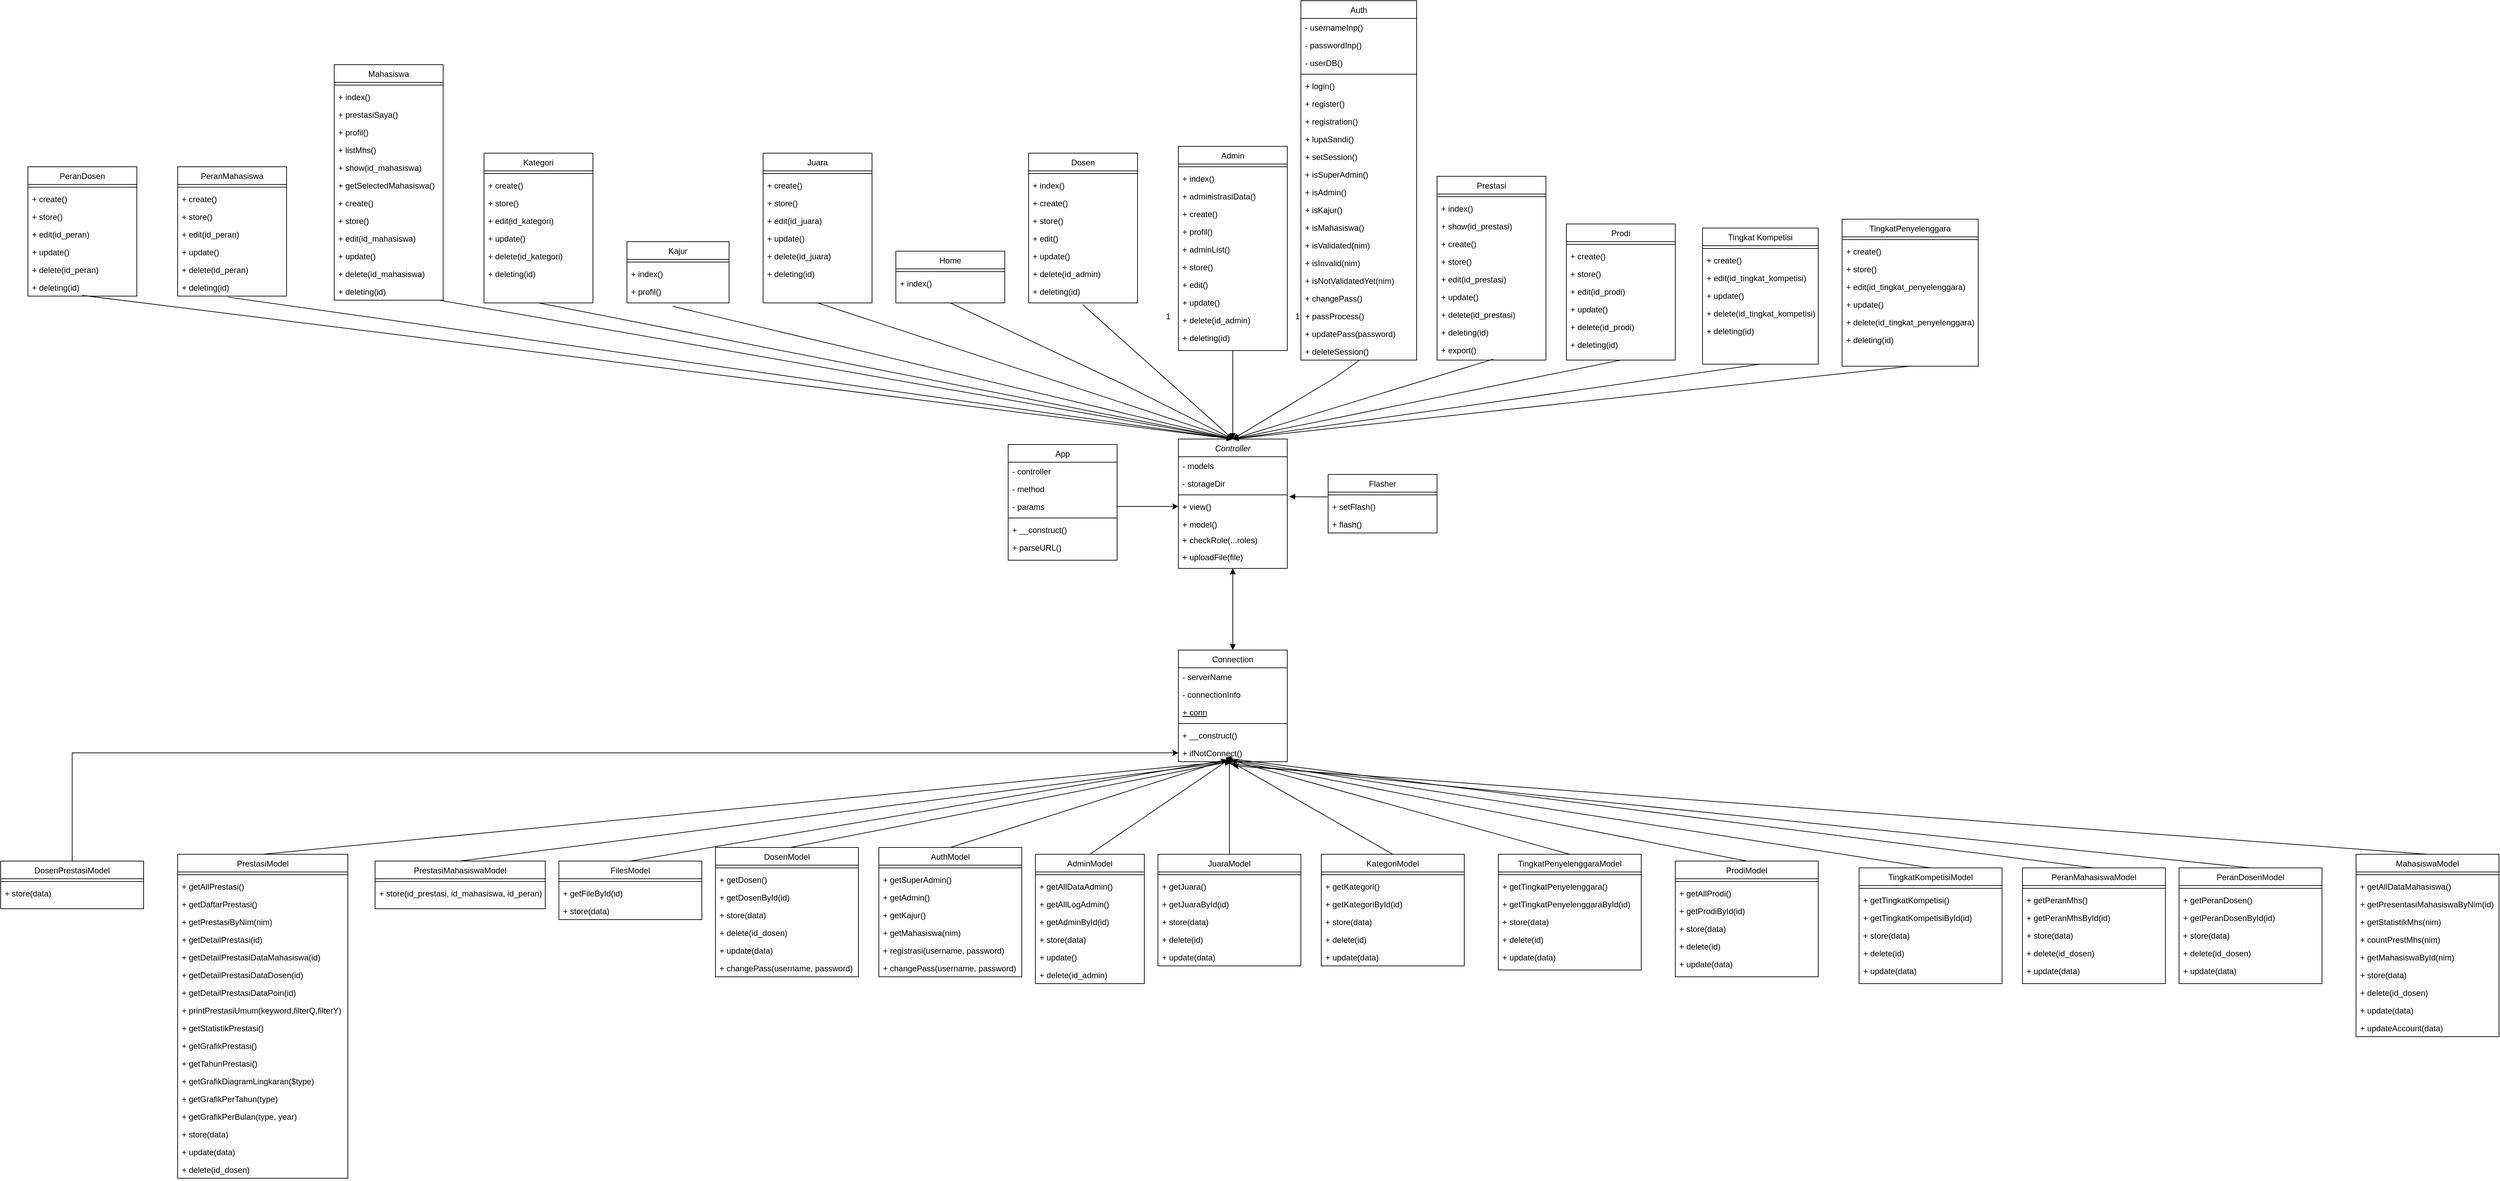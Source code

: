 <mxfile version="25.0.3">
  <diagram id="C5RBs43oDa-KdzZeNtuy" name="Page-1">
    <mxGraphModel dx="5510" dy="3129" grid="1" gridSize="10" guides="1" tooltips="1" connect="1" arrows="1" fold="1" page="1" pageScale="1" pageWidth="827" pageHeight="1169" math="0" shadow="0">
      <root>
        <mxCell id="WIyWlLk6GJQsqaUBKTNV-0" />
        <mxCell id="WIyWlLk6GJQsqaUBKTNV-1" parent="WIyWlLk6GJQsqaUBKTNV-0" />
        <mxCell id="zkfFHV4jXpPFQw0GAbJ--0" value="Controller" style="swimlane;fontStyle=2;align=center;verticalAlign=top;childLayout=stackLayout;horizontal=1;startSize=26;horizontalStack=0;resizeParent=1;resizeLast=0;collapsible=1;marginBottom=0;rounded=0;shadow=0;strokeWidth=1;" parent="WIyWlLk6GJQsqaUBKTNV-1" vertex="1">
          <mxGeometry x="220" y="60" width="160" height="190" as="geometry">
            <mxRectangle x="230" y="140" width="160" height="26" as="alternateBounds" />
          </mxGeometry>
        </mxCell>
        <mxCell id="zkfFHV4jXpPFQw0GAbJ--1" value="- models" style="text;align=left;verticalAlign=top;spacingLeft=4;spacingRight=4;overflow=hidden;rotatable=0;points=[[0,0.5],[1,0.5]];portConstraint=eastwest;" parent="zkfFHV4jXpPFQw0GAbJ--0" vertex="1">
          <mxGeometry y="26" width="160" height="26" as="geometry" />
        </mxCell>
        <mxCell id="zkfFHV4jXpPFQw0GAbJ--2" value="- storageDir" style="text;align=left;verticalAlign=top;spacingLeft=4;spacingRight=4;overflow=hidden;rotatable=0;points=[[0,0.5],[1,0.5]];portConstraint=eastwest;rounded=0;shadow=0;html=0;" parent="zkfFHV4jXpPFQw0GAbJ--0" vertex="1">
          <mxGeometry y="52" width="160" height="26" as="geometry" />
        </mxCell>
        <mxCell id="zkfFHV4jXpPFQw0GAbJ--4" value="" style="line;html=1;strokeWidth=1;align=left;verticalAlign=middle;spacingTop=-1;spacingLeft=3;spacingRight=3;rotatable=0;labelPosition=right;points=[];portConstraint=eastwest;" parent="zkfFHV4jXpPFQw0GAbJ--0" vertex="1">
          <mxGeometry y="78" width="160" height="8" as="geometry" />
        </mxCell>
        <mxCell id="zkfFHV4jXpPFQw0GAbJ--5" value="+ view()" style="text;align=left;verticalAlign=top;spacingLeft=4;spacingRight=4;overflow=hidden;rotatable=0;points=[[0,0.5],[1,0.5]];portConstraint=eastwest;" parent="zkfFHV4jXpPFQw0GAbJ--0" vertex="1">
          <mxGeometry y="86" width="160" height="26" as="geometry" />
        </mxCell>
        <mxCell id="ApY5DMBaSlw80lDcTymM-0" value="+ model()" style="text;align=left;verticalAlign=top;spacingLeft=4;spacingRight=4;overflow=hidden;rotatable=0;points=[[0,0.5],[1,0.5]];portConstraint=eastwest;" vertex="1" parent="zkfFHV4jXpPFQw0GAbJ--0">
          <mxGeometry y="112" width="160" height="26" as="geometry" />
        </mxCell>
        <mxCell id="zkfFHV4jXpPFQw0GAbJ--6" value="Connection" style="swimlane;fontStyle=0;align=center;verticalAlign=top;childLayout=stackLayout;horizontal=1;startSize=26;horizontalStack=0;resizeParent=1;resizeLast=0;collapsible=1;marginBottom=0;rounded=0;shadow=0;strokeWidth=1;" parent="WIyWlLk6GJQsqaUBKTNV-1" vertex="1">
          <mxGeometry x="220" y="370" width="160" height="164" as="geometry">
            <mxRectangle x="130" y="380" width="160" height="26" as="alternateBounds" />
          </mxGeometry>
        </mxCell>
        <mxCell id="zkfFHV4jXpPFQw0GAbJ--7" value="- serverName" style="text;align=left;verticalAlign=top;spacingLeft=4;spacingRight=4;overflow=hidden;rotatable=0;points=[[0,0.5],[1,0.5]];portConstraint=eastwest;" parent="zkfFHV4jXpPFQw0GAbJ--6" vertex="1">
          <mxGeometry y="26" width="160" height="26" as="geometry" />
        </mxCell>
        <mxCell id="zkfFHV4jXpPFQw0GAbJ--8" value="- connectionInfo" style="text;align=left;verticalAlign=top;spacingLeft=4;spacingRight=4;overflow=hidden;rotatable=0;points=[[0,0.5],[1,0.5]];portConstraint=eastwest;rounded=0;shadow=0;html=0;" parent="zkfFHV4jXpPFQw0GAbJ--6" vertex="1">
          <mxGeometry y="52" width="160" height="26" as="geometry" />
        </mxCell>
        <mxCell id="zkfFHV4jXpPFQw0GAbJ--10" value="+ conn" style="text;align=left;verticalAlign=top;spacingLeft=4;spacingRight=4;overflow=hidden;rotatable=0;points=[[0,0.5],[1,0.5]];portConstraint=eastwest;fontStyle=4" parent="zkfFHV4jXpPFQw0GAbJ--6" vertex="1">
          <mxGeometry y="78" width="160" height="26" as="geometry" />
        </mxCell>
        <mxCell id="zkfFHV4jXpPFQw0GAbJ--9" value="" style="line;html=1;strokeWidth=1;align=left;verticalAlign=middle;spacingTop=-1;spacingLeft=3;spacingRight=3;rotatable=0;labelPosition=right;points=[];portConstraint=eastwest;" parent="zkfFHV4jXpPFQw0GAbJ--6" vertex="1">
          <mxGeometry y="104" width="160" height="8" as="geometry" />
        </mxCell>
        <mxCell id="zkfFHV4jXpPFQw0GAbJ--11" value="+ __construct()" style="text;align=left;verticalAlign=top;spacingLeft=4;spacingRight=4;overflow=hidden;rotatable=0;points=[[0,0.5],[1,0.5]];portConstraint=eastwest;" parent="zkfFHV4jXpPFQw0GAbJ--6" vertex="1">
          <mxGeometry y="112" width="160" height="26" as="geometry" />
        </mxCell>
        <mxCell id="ApY5DMBaSlw80lDcTymM-3" value="+ ifNotConnect()" style="text;align=left;verticalAlign=top;spacingLeft=4;spacingRight=4;overflow=hidden;rotatable=0;points=[[0,0.5],[1,0.5]];portConstraint=eastwest;" vertex="1" parent="zkfFHV4jXpPFQw0GAbJ--6">
          <mxGeometry y="138" width="160" height="26" as="geometry" />
        </mxCell>
        <mxCell id="zkfFHV4jXpPFQw0GAbJ--12" value="" style="endArrow=block;endSize=6;endFill=1;shadow=0;strokeWidth=1;rounded=0;curved=0;edgeStyle=elbowEdgeStyle;elbow=vertical;startArrow=block;startFill=1;startSize=6;" parent="WIyWlLk6GJQsqaUBKTNV-1" source="zkfFHV4jXpPFQw0GAbJ--6" target="zkfFHV4jXpPFQw0GAbJ--0" edge="1">
          <mxGeometry width="160" relative="1" as="geometry">
            <mxPoint x="200" y="203" as="sourcePoint" />
            <mxPoint x="200" y="203" as="targetPoint" />
          </mxGeometry>
        </mxCell>
        <mxCell id="zkfFHV4jXpPFQw0GAbJ--17" value="App" style="swimlane;fontStyle=0;align=center;verticalAlign=top;childLayout=stackLayout;horizontal=1;startSize=26;horizontalStack=0;resizeParent=1;resizeLast=0;collapsible=1;marginBottom=0;rounded=0;shadow=0;strokeWidth=1;" parent="WIyWlLk6GJQsqaUBKTNV-1" vertex="1">
          <mxGeometry x="-30" y="68" width="160" height="170" as="geometry">
            <mxRectangle x="550" y="140" width="160" height="26" as="alternateBounds" />
          </mxGeometry>
        </mxCell>
        <mxCell id="zkfFHV4jXpPFQw0GAbJ--18" value="- controller" style="text;align=left;verticalAlign=top;spacingLeft=4;spacingRight=4;overflow=hidden;rotatable=0;points=[[0,0.5],[1,0.5]];portConstraint=eastwest;" parent="zkfFHV4jXpPFQw0GAbJ--17" vertex="1">
          <mxGeometry y="26" width="160" height="26" as="geometry" />
        </mxCell>
        <mxCell id="zkfFHV4jXpPFQw0GAbJ--19" value="- method" style="text;align=left;verticalAlign=top;spacingLeft=4;spacingRight=4;overflow=hidden;rotatable=0;points=[[0,0.5],[1,0.5]];portConstraint=eastwest;rounded=0;shadow=0;html=0;" parent="zkfFHV4jXpPFQw0GAbJ--17" vertex="1">
          <mxGeometry y="52" width="160" height="26" as="geometry" />
        </mxCell>
        <mxCell id="zkfFHV4jXpPFQw0GAbJ--20" value="- params" style="text;align=left;verticalAlign=top;spacingLeft=4;spacingRight=4;overflow=hidden;rotatable=0;points=[[0,0.5],[1,0.5]];portConstraint=eastwest;rounded=0;shadow=0;html=0;" parent="zkfFHV4jXpPFQw0GAbJ--17" vertex="1">
          <mxGeometry y="78" width="160" height="26" as="geometry" />
        </mxCell>
        <mxCell id="zkfFHV4jXpPFQw0GAbJ--23" value="" style="line;html=1;strokeWidth=1;align=left;verticalAlign=middle;spacingTop=-1;spacingLeft=3;spacingRight=3;rotatable=0;labelPosition=right;points=[];portConstraint=eastwest;" parent="zkfFHV4jXpPFQw0GAbJ--17" vertex="1">
          <mxGeometry y="104" width="160" height="8" as="geometry" />
        </mxCell>
        <mxCell id="zkfFHV4jXpPFQw0GAbJ--22" value="+ __construct()" style="text;align=left;verticalAlign=top;spacingLeft=4;spacingRight=4;overflow=hidden;rotatable=0;points=[[0,0.5],[1,0.5]];portConstraint=eastwest;rounded=0;shadow=0;html=0;" parent="zkfFHV4jXpPFQw0GAbJ--17" vertex="1">
          <mxGeometry y="112" width="160" height="26" as="geometry" />
        </mxCell>
        <mxCell id="zkfFHV4jXpPFQw0GAbJ--21" value="+ parseURL()" style="text;align=left;verticalAlign=top;spacingLeft=4;spacingRight=4;overflow=hidden;rotatable=0;points=[[0,0.5],[1,0.5]];portConstraint=eastwest;rounded=0;shadow=0;html=0;" parent="zkfFHV4jXpPFQw0GAbJ--17" vertex="1">
          <mxGeometry y="138" width="160" height="26" as="geometry" />
        </mxCell>
        <mxCell id="ApY5DMBaSlw80lDcTymM-1" value="+ checkRole(...roles)" style="text;align=left;verticalAlign=top;spacingLeft=4;spacingRight=4;overflow=hidden;rotatable=0;points=[[0,0.5],[1,0.5]];portConstraint=eastwest;" vertex="1" parent="WIyWlLk6GJQsqaUBKTNV-1">
          <mxGeometry x="220" y="195" width="160" height="26" as="geometry" />
        </mxCell>
        <mxCell id="ApY5DMBaSlw80lDcTymM-2" value="+ uploadFile(file)" style="text;align=left;verticalAlign=top;spacingLeft=4;spacingRight=4;overflow=hidden;rotatable=0;points=[[0,0.5],[1,0.5]];portConstraint=eastwest;" vertex="1" parent="WIyWlLk6GJQsqaUBKTNV-1">
          <mxGeometry x="220" y="220" width="160" height="26" as="geometry" />
        </mxCell>
        <mxCell id="ApY5DMBaSlw80lDcTymM-4" value="Flasher" style="swimlane;fontStyle=0;align=center;verticalAlign=top;childLayout=stackLayout;horizontal=1;startSize=26;horizontalStack=0;resizeParent=1;resizeLast=0;collapsible=1;marginBottom=0;rounded=0;shadow=0;strokeWidth=1;" vertex="1" parent="WIyWlLk6GJQsqaUBKTNV-1">
          <mxGeometry x="440" y="112" width="160" height="86" as="geometry">
            <mxRectangle x="550" y="140" width="160" height="26" as="alternateBounds" />
          </mxGeometry>
        </mxCell>
        <mxCell id="ApY5DMBaSlw80lDcTymM-8" value="" style="line;html=1;strokeWidth=1;align=left;verticalAlign=middle;spacingTop=-1;spacingLeft=3;spacingRight=3;rotatable=0;labelPosition=right;points=[];portConstraint=eastwest;" vertex="1" parent="ApY5DMBaSlw80lDcTymM-4">
          <mxGeometry y="26" width="160" height="8" as="geometry" />
        </mxCell>
        <mxCell id="ApY5DMBaSlw80lDcTymM-6" value="+ setFlash()" style="text;align=left;verticalAlign=top;spacingLeft=4;spacingRight=4;overflow=hidden;rotatable=0;points=[[0,0.5],[1,0.5]];portConstraint=eastwest;rounded=0;shadow=0;html=0;" vertex="1" parent="ApY5DMBaSlw80lDcTymM-4">
          <mxGeometry y="34" width="160" height="26" as="geometry" />
        </mxCell>
        <mxCell id="ApY5DMBaSlw80lDcTymM-7" value="+ flash()" style="text;align=left;verticalAlign=top;spacingLeft=4;spacingRight=4;overflow=hidden;rotatable=0;points=[[0,0.5],[1,0.5]];portConstraint=eastwest;rounded=0;shadow=0;html=0;" vertex="1" parent="ApY5DMBaSlw80lDcTymM-4">
          <mxGeometry y="60" width="160" height="26" as="geometry" />
        </mxCell>
        <mxCell id="ApY5DMBaSlw80lDcTymM-18" value="Admin" style="swimlane;fontStyle=0;align=center;verticalAlign=top;childLayout=stackLayout;horizontal=1;startSize=26;horizontalStack=0;resizeParent=1;resizeLast=0;collapsible=1;marginBottom=0;rounded=0;shadow=0;strokeWidth=1;" vertex="1" parent="WIyWlLk6GJQsqaUBKTNV-1">
          <mxGeometry x="220" y="-370" width="160" height="300" as="geometry">
            <mxRectangle x="550" y="140" width="160" height="26" as="alternateBounds" />
          </mxGeometry>
        </mxCell>
        <mxCell id="ApY5DMBaSlw80lDcTymM-19" value="" style="line;html=1;strokeWidth=1;align=left;verticalAlign=middle;spacingTop=-1;spacingLeft=3;spacingRight=3;rotatable=0;labelPosition=right;points=[];portConstraint=eastwest;" vertex="1" parent="ApY5DMBaSlw80lDcTymM-18">
          <mxGeometry y="26" width="160" height="8" as="geometry" />
        </mxCell>
        <mxCell id="ApY5DMBaSlw80lDcTymM-20" value="+ index()" style="text;align=left;verticalAlign=top;spacingLeft=4;spacingRight=4;overflow=hidden;rotatable=0;points=[[0,0.5],[1,0.5]];portConstraint=eastwest;rounded=0;shadow=0;html=0;" vertex="1" parent="ApY5DMBaSlw80lDcTymM-18">
          <mxGeometry y="34" width="160" height="26" as="geometry" />
        </mxCell>
        <mxCell id="ApY5DMBaSlw80lDcTymM-21" value="+ administrasiData()" style="text;align=left;verticalAlign=top;spacingLeft=4;spacingRight=4;overflow=hidden;rotatable=0;points=[[0,0.5],[1,0.5]];portConstraint=eastwest;rounded=0;shadow=0;html=0;" vertex="1" parent="ApY5DMBaSlw80lDcTymM-18">
          <mxGeometry y="60" width="160" height="26" as="geometry" />
        </mxCell>
        <mxCell id="ApY5DMBaSlw80lDcTymM-26" value="+ create()" style="text;align=left;verticalAlign=top;spacingLeft=4;spacingRight=4;overflow=hidden;rotatable=0;points=[[0,0.5],[1,0.5]];portConstraint=eastwest;rounded=0;shadow=0;html=0;" vertex="1" parent="ApY5DMBaSlw80lDcTymM-18">
          <mxGeometry y="86" width="160" height="26" as="geometry" />
        </mxCell>
        <mxCell id="ApY5DMBaSlw80lDcTymM-23" value="+ profil()" style="text;align=left;verticalAlign=top;spacingLeft=4;spacingRight=4;overflow=hidden;rotatable=0;points=[[0,0.5],[1,0.5]];portConstraint=eastwest;rounded=0;shadow=0;html=0;" vertex="1" parent="ApY5DMBaSlw80lDcTymM-18">
          <mxGeometry y="112" width="160" height="26" as="geometry" />
        </mxCell>
        <mxCell id="ApY5DMBaSlw80lDcTymM-24" value="+ adminList()" style="text;align=left;verticalAlign=top;spacingLeft=4;spacingRight=4;overflow=hidden;rotatable=0;points=[[0,0.5],[1,0.5]];portConstraint=eastwest;rounded=0;shadow=0;html=0;" vertex="1" parent="ApY5DMBaSlw80lDcTymM-18">
          <mxGeometry y="138" width="160" height="26" as="geometry" />
        </mxCell>
        <mxCell id="ApY5DMBaSlw80lDcTymM-25" value="+ store()" style="text;align=left;verticalAlign=top;spacingLeft=4;spacingRight=4;overflow=hidden;rotatable=0;points=[[0,0.5],[1,0.5]];portConstraint=eastwest;rounded=0;shadow=0;html=0;" vertex="1" parent="ApY5DMBaSlw80lDcTymM-18">
          <mxGeometry y="164" width="160" height="26" as="geometry" />
        </mxCell>
        <mxCell id="ApY5DMBaSlw80lDcTymM-27" value="+ edit()" style="text;align=left;verticalAlign=top;spacingLeft=4;spacingRight=4;overflow=hidden;rotatable=0;points=[[0,0.5],[1,0.5]];portConstraint=eastwest;rounded=0;shadow=0;html=0;" vertex="1" parent="ApY5DMBaSlw80lDcTymM-18">
          <mxGeometry y="190" width="160" height="26" as="geometry" />
        </mxCell>
        <mxCell id="ApY5DMBaSlw80lDcTymM-28" value="+ update()" style="text;align=left;verticalAlign=top;spacingLeft=4;spacingRight=4;overflow=hidden;rotatable=0;points=[[0,0.5],[1,0.5]];portConstraint=eastwest;rounded=0;shadow=0;html=0;" vertex="1" parent="ApY5DMBaSlw80lDcTymM-18">
          <mxGeometry y="216" width="160" height="26" as="geometry" />
        </mxCell>
        <mxCell id="ApY5DMBaSlw80lDcTymM-29" value="+ delete(id_admin)" style="text;align=left;verticalAlign=top;spacingLeft=4;spacingRight=4;overflow=hidden;rotatable=0;points=[[0,0.5],[1,0.5]];portConstraint=eastwest;rounded=0;shadow=0;html=0;" vertex="1" parent="ApY5DMBaSlw80lDcTymM-18">
          <mxGeometry y="242" width="160" height="26" as="geometry" />
        </mxCell>
        <mxCell id="ApY5DMBaSlw80lDcTymM-30" value="+ deleting(id)" style="text;align=left;verticalAlign=top;spacingLeft=4;spacingRight=4;overflow=hidden;rotatable=0;points=[[0,0.5],[1,0.5]];portConstraint=eastwest;rounded=0;shadow=0;html=0;" vertex="1" parent="ApY5DMBaSlw80lDcTymM-18">
          <mxGeometry y="268" width="160" height="26" as="geometry" />
        </mxCell>
        <mxCell id="ApY5DMBaSlw80lDcTymM-22" value="1" style="resizable=0;align=right;verticalAlign=bottom;labelBackgroundColor=none;fontSize=12;" connectable="0" vertex="1" parent="WIyWlLk6GJQsqaUBKTNV-1">
          <mxGeometry x="210.0" y="-111.444" as="geometry" />
        </mxCell>
        <mxCell id="ApY5DMBaSlw80lDcTymM-31" value="Auth" style="swimlane;fontStyle=0;align=center;verticalAlign=top;childLayout=stackLayout;horizontal=1;startSize=26;horizontalStack=0;resizeParent=1;resizeLast=0;collapsible=1;marginBottom=0;rounded=0;shadow=0;strokeWidth=1;" vertex="1" parent="WIyWlLk6GJQsqaUBKTNV-1">
          <mxGeometry x="400" y="-584" width="170" height="528" as="geometry">
            <mxRectangle x="550" y="140" width="160" height="26" as="alternateBounds" />
          </mxGeometry>
        </mxCell>
        <mxCell id="ApY5DMBaSlw80lDcTymM-33" value="- usernameInp()" style="text;align=left;verticalAlign=top;spacingLeft=4;spacingRight=4;overflow=hidden;rotatable=0;points=[[0,0.5],[1,0.5]];portConstraint=eastwest;rounded=0;shadow=0;html=0;" vertex="1" parent="ApY5DMBaSlw80lDcTymM-31">
          <mxGeometry y="26" width="170" height="26" as="geometry" />
        </mxCell>
        <mxCell id="ApY5DMBaSlw80lDcTymM-34" value="- passwordInp()" style="text;align=left;verticalAlign=top;spacingLeft=4;spacingRight=4;overflow=hidden;rotatable=0;points=[[0,0.5],[1,0.5]];portConstraint=eastwest;rounded=0;shadow=0;html=0;" vertex="1" parent="ApY5DMBaSlw80lDcTymM-31">
          <mxGeometry y="52" width="170" height="26" as="geometry" />
        </mxCell>
        <mxCell id="ApY5DMBaSlw80lDcTymM-35" value="- userDB()" style="text;align=left;verticalAlign=top;spacingLeft=4;spacingRight=4;overflow=hidden;rotatable=0;points=[[0,0.5],[1,0.5]];portConstraint=eastwest;rounded=0;shadow=0;html=0;" vertex="1" parent="ApY5DMBaSlw80lDcTymM-31">
          <mxGeometry y="78" width="170" height="26" as="geometry" />
        </mxCell>
        <mxCell id="ApY5DMBaSlw80lDcTymM-32" value="" style="line;html=1;strokeWidth=1;align=left;verticalAlign=middle;spacingTop=-1;spacingLeft=3;spacingRight=3;rotatable=0;labelPosition=right;points=[];portConstraint=eastwest;" vertex="1" parent="ApY5DMBaSlw80lDcTymM-31">
          <mxGeometry y="104" width="170" height="8" as="geometry" />
        </mxCell>
        <mxCell id="ApY5DMBaSlw80lDcTymM-36" value="+ login()" style="text;align=left;verticalAlign=top;spacingLeft=4;spacingRight=4;overflow=hidden;rotatable=0;points=[[0,0.5],[1,0.5]];portConstraint=eastwest;rounded=0;shadow=0;html=0;" vertex="1" parent="ApY5DMBaSlw80lDcTymM-31">
          <mxGeometry y="112" width="170" height="26" as="geometry" />
        </mxCell>
        <mxCell id="ApY5DMBaSlw80lDcTymM-37" value="+ register()" style="text;align=left;verticalAlign=top;spacingLeft=4;spacingRight=4;overflow=hidden;rotatable=0;points=[[0,0.5],[1,0.5]];portConstraint=eastwest;rounded=0;shadow=0;html=0;" vertex="1" parent="ApY5DMBaSlw80lDcTymM-31">
          <mxGeometry y="138" width="170" height="26" as="geometry" />
        </mxCell>
        <mxCell id="ApY5DMBaSlw80lDcTymM-38" value="+ registration()" style="text;align=left;verticalAlign=top;spacingLeft=4;spacingRight=4;overflow=hidden;rotatable=0;points=[[0,0.5],[1,0.5]];portConstraint=eastwest;rounded=0;shadow=0;html=0;" vertex="1" parent="ApY5DMBaSlw80lDcTymM-31">
          <mxGeometry y="164" width="170" height="26" as="geometry" />
        </mxCell>
        <mxCell id="ApY5DMBaSlw80lDcTymM-39" value="+ lupaSandi()" style="text;align=left;verticalAlign=top;spacingLeft=4;spacingRight=4;overflow=hidden;rotatable=0;points=[[0,0.5],[1,0.5]];portConstraint=eastwest;rounded=0;shadow=0;html=0;" vertex="1" parent="ApY5DMBaSlw80lDcTymM-31">
          <mxGeometry y="190" width="170" height="26" as="geometry" />
        </mxCell>
        <mxCell id="ApY5DMBaSlw80lDcTymM-40" value="+ setSession()" style="text;align=left;verticalAlign=top;spacingLeft=4;spacingRight=4;overflow=hidden;rotatable=0;points=[[0,0.5],[1,0.5]];portConstraint=eastwest;rounded=0;shadow=0;html=0;" vertex="1" parent="ApY5DMBaSlw80lDcTymM-31">
          <mxGeometry y="216" width="170" height="26" as="geometry" />
        </mxCell>
        <mxCell id="ApY5DMBaSlw80lDcTymM-41" value="+ isSuperAdmin()" style="text;align=left;verticalAlign=top;spacingLeft=4;spacingRight=4;overflow=hidden;rotatable=0;points=[[0,0.5],[1,0.5]];portConstraint=eastwest;rounded=0;shadow=0;html=0;" vertex="1" parent="ApY5DMBaSlw80lDcTymM-31">
          <mxGeometry y="242" width="170" height="26" as="geometry" />
        </mxCell>
        <mxCell id="ApY5DMBaSlw80lDcTymM-42" value="+ isAdmin()" style="text;align=left;verticalAlign=top;spacingLeft=4;spacingRight=4;overflow=hidden;rotatable=0;points=[[0,0.5],[1,0.5]];portConstraint=eastwest;rounded=0;shadow=0;html=0;" vertex="1" parent="ApY5DMBaSlw80lDcTymM-31">
          <mxGeometry y="268" width="170" height="26" as="geometry" />
        </mxCell>
        <mxCell id="ApY5DMBaSlw80lDcTymM-44" value="+ isKajur()" style="text;align=left;verticalAlign=top;spacingLeft=4;spacingRight=4;overflow=hidden;rotatable=0;points=[[0,0.5],[1,0.5]];portConstraint=eastwest;rounded=0;shadow=0;html=0;" vertex="1" parent="ApY5DMBaSlw80lDcTymM-31">
          <mxGeometry y="294" width="170" height="26" as="geometry" />
        </mxCell>
        <mxCell id="ApY5DMBaSlw80lDcTymM-45" value="+ isMahasiswa()" style="text;align=left;verticalAlign=top;spacingLeft=4;spacingRight=4;overflow=hidden;rotatable=0;points=[[0,0.5],[1,0.5]];portConstraint=eastwest;rounded=0;shadow=0;html=0;" vertex="1" parent="ApY5DMBaSlw80lDcTymM-31">
          <mxGeometry y="320" width="170" height="26" as="geometry" />
        </mxCell>
        <mxCell id="ApY5DMBaSlw80lDcTymM-48" value="+ isValidated(nim)" style="text;align=left;verticalAlign=top;spacingLeft=4;spacingRight=4;overflow=hidden;rotatable=0;points=[[0,0.5],[1,0.5]];portConstraint=eastwest;rounded=0;shadow=0;html=0;" vertex="1" parent="ApY5DMBaSlw80lDcTymM-31">
          <mxGeometry y="346" width="170" height="26" as="geometry" />
        </mxCell>
        <mxCell id="ApY5DMBaSlw80lDcTymM-46" value="+ isInvalid(nim)" style="text;align=left;verticalAlign=top;spacingLeft=4;spacingRight=4;overflow=hidden;rotatable=0;points=[[0,0.5],[1,0.5]];portConstraint=eastwest;rounded=0;shadow=0;html=0;" vertex="1" parent="ApY5DMBaSlw80lDcTymM-31">
          <mxGeometry y="372" width="170" height="26" as="geometry" />
        </mxCell>
        <mxCell id="ApY5DMBaSlw80lDcTymM-49" value="+ isNotValidatedYet(nim)" style="text;align=left;verticalAlign=top;spacingLeft=4;spacingRight=4;overflow=hidden;rotatable=0;points=[[0,0.5],[1,0.5]];portConstraint=eastwest;rounded=0;shadow=0;html=0;" vertex="1" parent="ApY5DMBaSlw80lDcTymM-31">
          <mxGeometry y="398" width="170" height="26" as="geometry" />
        </mxCell>
        <mxCell id="ApY5DMBaSlw80lDcTymM-51" value="+ changePass()" style="text;align=left;verticalAlign=top;spacingLeft=4;spacingRight=4;overflow=hidden;rotatable=0;points=[[0,0.5],[1,0.5]];portConstraint=eastwest;rounded=0;shadow=0;html=0;" vertex="1" parent="ApY5DMBaSlw80lDcTymM-31">
          <mxGeometry y="424" width="170" height="26" as="geometry" />
        </mxCell>
        <mxCell id="ApY5DMBaSlw80lDcTymM-52" value="+ passProcess()" style="text;align=left;verticalAlign=top;spacingLeft=4;spacingRight=4;overflow=hidden;rotatable=0;points=[[0,0.5],[1,0.5]];portConstraint=eastwest;rounded=0;shadow=0;html=0;" vertex="1" parent="ApY5DMBaSlw80lDcTymM-31">
          <mxGeometry y="450" width="170" height="26" as="geometry" />
        </mxCell>
        <mxCell id="ApY5DMBaSlw80lDcTymM-53" value="+ updatePass(password)" style="text;align=left;verticalAlign=top;spacingLeft=4;spacingRight=4;overflow=hidden;rotatable=0;points=[[0,0.5],[1,0.5]];portConstraint=eastwest;rounded=0;shadow=0;html=0;" vertex="1" parent="ApY5DMBaSlw80lDcTymM-31">
          <mxGeometry y="476" width="170" height="26" as="geometry" />
        </mxCell>
        <mxCell id="ApY5DMBaSlw80lDcTymM-50" value="+ deleteSession()" style="text;align=left;verticalAlign=top;spacingLeft=4;spacingRight=4;overflow=hidden;rotatable=0;points=[[0,0.5],[1,0.5]];portConstraint=eastwest;rounded=0;shadow=0;html=0;" vertex="1" parent="ApY5DMBaSlw80lDcTymM-31">
          <mxGeometry y="502" width="170" height="26" as="geometry" />
        </mxCell>
        <mxCell id="ApY5DMBaSlw80lDcTymM-43" value="1" style="resizable=0;align=right;verticalAlign=bottom;labelBackgroundColor=none;fontSize=12;" connectable="0" vertex="1" parent="WIyWlLk6GJQsqaUBKTNV-1">
          <mxGeometry x="400.0" y="-111.444" as="geometry" />
        </mxCell>
        <mxCell id="ApY5DMBaSlw80lDcTymM-54" value="Dosen" style="swimlane;fontStyle=0;align=center;verticalAlign=top;childLayout=stackLayout;horizontal=1;startSize=26;horizontalStack=0;resizeParent=1;resizeLast=0;collapsible=1;marginBottom=0;rounded=0;shadow=0;strokeWidth=1;" vertex="1" parent="WIyWlLk6GJQsqaUBKTNV-1">
          <mxGeometry y="-360" width="160" height="220" as="geometry">
            <mxRectangle x="550" y="140" width="160" height="26" as="alternateBounds" />
          </mxGeometry>
        </mxCell>
        <mxCell id="ApY5DMBaSlw80lDcTymM-55" value="" style="line;html=1;strokeWidth=1;align=left;verticalAlign=middle;spacingTop=-1;spacingLeft=3;spacingRight=3;rotatable=0;labelPosition=right;points=[];portConstraint=eastwest;" vertex="1" parent="ApY5DMBaSlw80lDcTymM-54">
          <mxGeometry y="26" width="160" height="8" as="geometry" />
        </mxCell>
        <mxCell id="ApY5DMBaSlw80lDcTymM-56" value="+ index()" style="text;align=left;verticalAlign=top;spacingLeft=4;spacingRight=4;overflow=hidden;rotatable=0;points=[[0,0.5],[1,0.5]];portConstraint=eastwest;rounded=0;shadow=0;html=0;" vertex="1" parent="ApY5DMBaSlw80lDcTymM-54">
          <mxGeometry y="34" width="160" height="26" as="geometry" />
        </mxCell>
        <mxCell id="ApY5DMBaSlw80lDcTymM-58" value="+ create()" style="text;align=left;verticalAlign=top;spacingLeft=4;spacingRight=4;overflow=hidden;rotatable=0;points=[[0,0.5],[1,0.5]];portConstraint=eastwest;rounded=0;shadow=0;html=0;" vertex="1" parent="ApY5DMBaSlw80lDcTymM-54">
          <mxGeometry y="60" width="160" height="26" as="geometry" />
        </mxCell>
        <mxCell id="ApY5DMBaSlw80lDcTymM-61" value="+ store()" style="text;align=left;verticalAlign=top;spacingLeft=4;spacingRight=4;overflow=hidden;rotatable=0;points=[[0,0.5],[1,0.5]];portConstraint=eastwest;rounded=0;shadow=0;html=0;" vertex="1" parent="ApY5DMBaSlw80lDcTymM-54">
          <mxGeometry y="86" width="160" height="26" as="geometry" />
        </mxCell>
        <mxCell id="ApY5DMBaSlw80lDcTymM-62" value="+ edit()" style="text;align=left;verticalAlign=top;spacingLeft=4;spacingRight=4;overflow=hidden;rotatable=0;points=[[0,0.5],[1,0.5]];portConstraint=eastwest;rounded=0;shadow=0;html=0;" vertex="1" parent="ApY5DMBaSlw80lDcTymM-54">
          <mxGeometry y="112" width="160" height="26" as="geometry" />
        </mxCell>
        <mxCell id="ApY5DMBaSlw80lDcTymM-63" value="+ update()" style="text;align=left;verticalAlign=top;spacingLeft=4;spacingRight=4;overflow=hidden;rotatable=0;points=[[0,0.5],[1,0.5]];portConstraint=eastwest;rounded=0;shadow=0;html=0;" vertex="1" parent="ApY5DMBaSlw80lDcTymM-54">
          <mxGeometry y="138" width="160" height="26" as="geometry" />
        </mxCell>
        <mxCell id="ApY5DMBaSlw80lDcTymM-64" value="+ delete(id_admin)" style="text;align=left;verticalAlign=top;spacingLeft=4;spacingRight=4;overflow=hidden;rotatable=0;points=[[0,0.5],[1,0.5]];portConstraint=eastwest;rounded=0;shadow=0;html=0;" vertex="1" parent="ApY5DMBaSlw80lDcTymM-54">
          <mxGeometry y="164" width="160" height="26" as="geometry" />
        </mxCell>
        <mxCell id="ApY5DMBaSlw80lDcTymM-65" value="+ deleting(id)" style="text;align=left;verticalAlign=top;spacingLeft=4;spacingRight=4;overflow=hidden;rotatable=0;points=[[0,0.5],[1,0.5]];portConstraint=eastwest;rounded=0;shadow=0;html=0;" vertex="1" parent="ApY5DMBaSlw80lDcTymM-54">
          <mxGeometry y="190" width="160" height="26" as="geometry" />
        </mxCell>
        <mxCell id="ApY5DMBaSlw80lDcTymM-68" value="Home" style="swimlane;fontStyle=0;align=center;verticalAlign=top;childLayout=stackLayout;horizontal=1;startSize=26;horizontalStack=0;resizeParent=1;resizeLast=0;collapsible=1;marginBottom=0;rounded=0;shadow=0;strokeWidth=1;" vertex="1" parent="WIyWlLk6GJQsqaUBKTNV-1">
          <mxGeometry x="-195" y="-216" width="160" height="76" as="geometry">
            <mxRectangle x="550" y="140" width="160" height="26" as="alternateBounds" />
          </mxGeometry>
        </mxCell>
        <mxCell id="ApY5DMBaSlw80lDcTymM-69" value="" style="line;html=1;strokeWidth=1;align=left;verticalAlign=middle;spacingTop=-1;spacingLeft=3;spacingRight=3;rotatable=0;labelPosition=right;points=[];portConstraint=eastwest;" vertex="1" parent="ApY5DMBaSlw80lDcTymM-68">
          <mxGeometry y="26" width="160" height="8" as="geometry" />
        </mxCell>
        <mxCell id="ApY5DMBaSlw80lDcTymM-70" value="+ index()" style="text;align=left;verticalAlign=top;spacingLeft=4;spacingRight=4;overflow=hidden;rotatable=0;points=[[0,0.5],[1,0.5]];portConstraint=eastwest;rounded=0;shadow=0;html=0;" vertex="1" parent="ApY5DMBaSlw80lDcTymM-68">
          <mxGeometry y="34" width="160" height="26" as="geometry" />
        </mxCell>
        <mxCell id="ApY5DMBaSlw80lDcTymM-77" value="Juara" style="swimlane;fontStyle=0;align=center;verticalAlign=top;childLayout=stackLayout;horizontal=1;startSize=26;horizontalStack=0;resizeParent=1;resizeLast=0;collapsible=1;marginBottom=0;rounded=0;shadow=0;strokeWidth=1;" vertex="1" parent="WIyWlLk6GJQsqaUBKTNV-1">
          <mxGeometry x="-390" y="-360" width="160" height="220" as="geometry">
            <mxRectangle x="550" y="140" width="160" height="26" as="alternateBounds" />
          </mxGeometry>
        </mxCell>
        <mxCell id="ApY5DMBaSlw80lDcTymM-78" value="" style="line;html=1;strokeWidth=1;align=left;verticalAlign=middle;spacingTop=-1;spacingLeft=3;spacingRight=3;rotatable=0;labelPosition=right;points=[];portConstraint=eastwest;" vertex="1" parent="ApY5DMBaSlw80lDcTymM-77">
          <mxGeometry y="26" width="160" height="8" as="geometry" />
        </mxCell>
        <mxCell id="ApY5DMBaSlw80lDcTymM-80" value="+ create()" style="text;align=left;verticalAlign=top;spacingLeft=4;spacingRight=4;overflow=hidden;rotatable=0;points=[[0,0.5],[1,0.5]];portConstraint=eastwest;rounded=0;shadow=0;html=0;" vertex="1" parent="ApY5DMBaSlw80lDcTymM-77">
          <mxGeometry y="34" width="160" height="26" as="geometry" />
        </mxCell>
        <mxCell id="ApY5DMBaSlw80lDcTymM-81" value="+ store()" style="text;align=left;verticalAlign=top;spacingLeft=4;spacingRight=4;overflow=hidden;rotatable=0;points=[[0,0.5],[1,0.5]];portConstraint=eastwest;rounded=0;shadow=0;html=0;" vertex="1" parent="ApY5DMBaSlw80lDcTymM-77">
          <mxGeometry y="60" width="160" height="26" as="geometry" />
        </mxCell>
        <mxCell id="ApY5DMBaSlw80lDcTymM-82" value="+ edit(id_juara)" style="text;align=left;verticalAlign=top;spacingLeft=4;spacingRight=4;overflow=hidden;rotatable=0;points=[[0,0.5],[1,0.5]];portConstraint=eastwest;rounded=0;shadow=0;html=0;" vertex="1" parent="ApY5DMBaSlw80lDcTymM-77">
          <mxGeometry y="86" width="160" height="26" as="geometry" />
        </mxCell>
        <mxCell id="ApY5DMBaSlw80lDcTymM-83" value="+ update()" style="text;align=left;verticalAlign=top;spacingLeft=4;spacingRight=4;overflow=hidden;rotatable=0;points=[[0,0.5],[1,0.5]];portConstraint=eastwest;rounded=0;shadow=0;html=0;" vertex="1" parent="ApY5DMBaSlw80lDcTymM-77">
          <mxGeometry y="112" width="160" height="26" as="geometry" />
        </mxCell>
        <mxCell id="ApY5DMBaSlw80lDcTymM-84" value="+ delete(id_juara)" style="text;align=left;verticalAlign=top;spacingLeft=4;spacingRight=4;overflow=hidden;rotatable=0;points=[[0,0.5],[1,0.5]];portConstraint=eastwest;rounded=0;shadow=0;html=0;" vertex="1" parent="ApY5DMBaSlw80lDcTymM-77">
          <mxGeometry y="138" width="160" height="26" as="geometry" />
        </mxCell>
        <mxCell id="ApY5DMBaSlw80lDcTymM-85" value="+ deleting(id)" style="text;align=left;verticalAlign=top;spacingLeft=4;spacingRight=4;overflow=hidden;rotatable=0;points=[[0,0.5],[1,0.5]];portConstraint=eastwest;rounded=0;shadow=0;html=0;" vertex="1" parent="ApY5DMBaSlw80lDcTymM-77">
          <mxGeometry y="164" width="160" height="26" as="geometry" />
        </mxCell>
        <mxCell id="ApY5DMBaSlw80lDcTymM-86" value="Kajur" style="swimlane;fontStyle=0;align=center;verticalAlign=top;childLayout=stackLayout;horizontal=1;startSize=26;horizontalStack=0;resizeParent=1;resizeLast=0;collapsible=1;marginBottom=0;rounded=0;shadow=0;strokeWidth=1;" vertex="1" parent="WIyWlLk6GJQsqaUBKTNV-1">
          <mxGeometry x="-590" y="-230" width="150" height="90" as="geometry">
            <mxRectangle x="550" y="140" width="160" height="26" as="alternateBounds" />
          </mxGeometry>
        </mxCell>
        <mxCell id="ApY5DMBaSlw80lDcTymM-87" value="" style="line;html=1;strokeWidth=1;align=left;verticalAlign=middle;spacingTop=-1;spacingLeft=3;spacingRight=3;rotatable=0;labelPosition=right;points=[];portConstraint=eastwest;" vertex="1" parent="ApY5DMBaSlw80lDcTymM-86">
          <mxGeometry y="26" width="150" height="8" as="geometry" />
        </mxCell>
        <mxCell id="ApY5DMBaSlw80lDcTymM-88" value="+ index()" style="text;align=left;verticalAlign=top;spacingLeft=4;spacingRight=4;overflow=hidden;rotatable=0;points=[[0,0.5],[1,0.5]];portConstraint=eastwest;rounded=0;shadow=0;html=0;" vertex="1" parent="ApY5DMBaSlw80lDcTymM-86">
          <mxGeometry y="34" width="150" height="26" as="geometry" />
        </mxCell>
        <mxCell id="ApY5DMBaSlw80lDcTymM-89" value="+ profil()" style="text;align=left;verticalAlign=top;spacingLeft=4;spacingRight=4;overflow=hidden;rotatable=0;points=[[0,0.5],[1,0.5]];portConstraint=eastwest;rounded=0;shadow=0;html=0;" vertex="1" parent="ApY5DMBaSlw80lDcTymM-86">
          <mxGeometry y="60" width="150" height="26" as="geometry" />
        </mxCell>
        <mxCell id="ApY5DMBaSlw80lDcTymM-94" value="Kategori" style="swimlane;fontStyle=0;align=center;verticalAlign=top;childLayout=stackLayout;horizontal=1;startSize=26;horizontalStack=0;resizeParent=1;resizeLast=0;collapsible=1;marginBottom=0;rounded=0;shadow=0;strokeWidth=1;" vertex="1" parent="WIyWlLk6GJQsqaUBKTNV-1">
          <mxGeometry x="-800" y="-360" width="160" height="220" as="geometry">
            <mxRectangle x="550" y="140" width="160" height="26" as="alternateBounds" />
          </mxGeometry>
        </mxCell>
        <mxCell id="ApY5DMBaSlw80lDcTymM-95" value="" style="line;html=1;strokeWidth=1;align=left;verticalAlign=middle;spacingTop=-1;spacingLeft=3;spacingRight=3;rotatable=0;labelPosition=right;points=[];portConstraint=eastwest;" vertex="1" parent="ApY5DMBaSlw80lDcTymM-94">
          <mxGeometry y="26" width="160" height="8" as="geometry" />
        </mxCell>
        <mxCell id="ApY5DMBaSlw80lDcTymM-96" value="+ create()" style="text;align=left;verticalAlign=top;spacingLeft=4;spacingRight=4;overflow=hidden;rotatable=0;points=[[0,0.5],[1,0.5]];portConstraint=eastwest;rounded=0;shadow=0;html=0;" vertex="1" parent="ApY5DMBaSlw80lDcTymM-94">
          <mxGeometry y="34" width="160" height="26" as="geometry" />
        </mxCell>
        <mxCell id="ApY5DMBaSlw80lDcTymM-97" value="+ store()" style="text;align=left;verticalAlign=top;spacingLeft=4;spacingRight=4;overflow=hidden;rotatable=0;points=[[0,0.5],[1,0.5]];portConstraint=eastwest;rounded=0;shadow=0;html=0;" vertex="1" parent="ApY5DMBaSlw80lDcTymM-94">
          <mxGeometry y="60" width="160" height="26" as="geometry" />
        </mxCell>
        <mxCell id="ApY5DMBaSlw80lDcTymM-98" value="+ edit(id_kategori)" style="text;align=left;verticalAlign=top;spacingLeft=4;spacingRight=4;overflow=hidden;rotatable=0;points=[[0,0.5],[1,0.5]];portConstraint=eastwest;rounded=0;shadow=0;html=0;" vertex="1" parent="ApY5DMBaSlw80lDcTymM-94">
          <mxGeometry y="86" width="160" height="26" as="geometry" />
        </mxCell>
        <mxCell id="ApY5DMBaSlw80lDcTymM-99" value="+ update()" style="text;align=left;verticalAlign=top;spacingLeft=4;spacingRight=4;overflow=hidden;rotatable=0;points=[[0,0.5],[1,0.5]];portConstraint=eastwest;rounded=0;shadow=0;html=0;" vertex="1" parent="ApY5DMBaSlw80lDcTymM-94">
          <mxGeometry y="112" width="160" height="26" as="geometry" />
        </mxCell>
        <mxCell id="ApY5DMBaSlw80lDcTymM-100" value="+ delete(id_kategori)" style="text;align=left;verticalAlign=top;spacingLeft=4;spacingRight=4;overflow=hidden;rotatable=0;points=[[0,0.5],[1,0.5]];portConstraint=eastwest;rounded=0;shadow=0;html=0;" vertex="1" parent="ApY5DMBaSlw80lDcTymM-94">
          <mxGeometry y="138" width="160" height="26" as="geometry" />
        </mxCell>
        <mxCell id="ApY5DMBaSlw80lDcTymM-101" value="+ deleting(id)" style="text;align=left;verticalAlign=top;spacingLeft=4;spacingRight=4;overflow=hidden;rotatable=0;points=[[0,0.5],[1,0.5]];portConstraint=eastwest;rounded=0;shadow=0;html=0;" vertex="1" parent="ApY5DMBaSlw80lDcTymM-94">
          <mxGeometry y="164" width="160" height="26" as="geometry" />
        </mxCell>
        <mxCell id="ApY5DMBaSlw80lDcTymM-325" value="" style="endArrow=none;html=1;rounded=0;entryX=0.448;entryY=1.346;entryDx=0;entryDy=0;entryPerimeter=0;exitX=0.5;exitY=0;exitDx=0;exitDy=0;startArrow=block;startFill=1;endFill=0;" edge="1" parent="ApY5DMBaSlw80lDcTymM-94" source="zkfFHV4jXpPFQw0GAbJ--0">
          <mxGeometry width="50" height="50" relative="1" as="geometry">
            <mxPoint x="903" y="415" as="sourcePoint" />
            <mxPoint x="80" y="220" as="targetPoint" />
            <Array as="points" />
          </mxGeometry>
        </mxCell>
        <mxCell id="ApY5DMBaSlw80lDcTymM-102" value="Mahasiswa" style="swimlane;fontStyle=0;align=center;verticalAlign=top;childLayout=stackLayout;horizontal=1;startSize=26;horizontalStack=0;resizeParent=1;resizeLast=0;collapsible=1;marginBottom=0;rounded=0;shadow=0;strokeWidth=1;" vertex="1" parent="WIyWlLk6GJQsqaUBKTNV-1">
          <mxGeometry x="-1020" y="-490" width="160" height="346" as="geometry">
            <mxRectangle x="550" y="140" width="160" height="26" as="alternateBounds" />
          </mxGeometry>
        </mxCell>
        <mxCell id="ApY5DMBaSlw80lDcTymM-103" value="" style="line;html=1;strokeWidth=1;align=left;verticalAlign=middle;spacingTop=-1;spacingLeft=3;spacingRight=3;rotatable=0;labelPosition=right;points=[];portConstraint=eastwest;" vertex="1" parent="ApY5DMBaSlw80lDcTymM-102">
          <mxGeometry y="26" width="160" height="8" as="geometry" />
        </mxCell>
        <mxCell id="ApY5DMBaSlw80lDcTymM-110" value="+ index()" style="text;align=left;verticalAlign=top;spacingLeft=4;spacingRight=4;overflow=hidden;rotatable=0;points=[[0,0.5],[1,0.5]];portConstraint=eastwest;rounded=0;shadow=0;html=0;" vertex="1" parent="ApY5DMBaSlw80lDcTymM-102">
          <mxGeometry y="34" width="160" height="26" as="geometry" />
        </mxCell>
        <mxCell id="ApY5DMBaSlw80lDcTymM-111" value="+ prestasiSaya()" style="text;align=left;verticalAlign=top;spacingLeft=4;spacingRight=4;overflow=hidden;rotatable=0;points=[[0,0.5],[1,0.5]];portConstraint=eastwest;rounded=0;shadow=0;html=0;" vertex="1" parent="ApY5DMBaSlw80lDcTymM-102">
          <mxGeometry y="60" width="160" height="26" as="geometry" />
        </mxCell>
        <mxCell id="ApY5DMBaSlw80lDcTymM-112" value="+ profil()" style="text;align=left;verticalAlign=top;spacingLeft=4;spacingRight=4;overflow=hidden;rotatable=0;points=[[0,0.5],[1,0.5]];portConstraint=eastwest;rounded=0;shadow=0;html=0;" vertex="1" parent="ApY5DMBaSlw80lDcTymM-102">
          <mxGeometry y="86" width="160" height="26" as="geometry" />
        </mxCell>
        <mxCell id="ApY5DMBaSlw80lDcTymM-113" value="+ listMhs()" style="text;align=left;verticalAlign=top;spacingLeft=4;spacingRight=4;overflow=hidden;rotatable=0;points=[[0,0.5],[1,0.5]];portConstraint=eastwest;rounded=0;shadow=0;html=0;" vertex="1" parent="ApY5DMBaSlw80lDcTymM-102">
          <mxGeometry y="112" width="160" height="26" as="geometry" />
        </mxCell>
        <mxCell id="ApY5DMBaSlw80lDcTymM-114" value="+ show(id_mahasiswa)" style="text;align=left;verticalAlign=top;spacingLeft=4;spacingRight=4;overflow=hidden;rotatable=0;points=[[0,0.5],[1,0.5]];portConstraint=eastwest;rounded=0;shadow=0;html=0;" vertex="1" parent="ApY5DMBaSlw80lDcTymM-102">
          <mxGeometry y="138" width="160" height="26" as="geometry" />
        </mxCell>
        <mxCell id="ApY5DMBaSlw80lDcTymM-115" value="+ getSelectedMahasiswa()" style="text;align=left;verticalAlign=top;spacingLeft=4;spacingRight=4;overflow=hidden;rotatable=0;points=[[0,0.5],[1,0.5]];portConstraint=eastwest;rounded=0;shadow=0;html=0;" vertex="1" parent="ApY5DMBaSlw80lDcTymM-102">
          <mxGeometry y="164" width="160" height="26" as="geometry" />
        </mxCell>
        <mxCell id="ApY5DMBaSlw80lDcTymM-104" value="+ create()" style="text;align=left;verticalAlign=top;spacingLeft=4;spacingRight=4;overflow=hidden;rotatable=0;points=[[0,0.5],[1,0.5]];portConstraint=eastwest;rounded=0;shadow=0;html=0;" vertex="1" parent="ApY5DMBaSlw80lDcTymM-102">
          <mxGeometry y="190" width="160" height="26" as="geometry" />
        </mxCell>
        <mxCell id="ApY5DMBaSlw80lDcTymM-105" value="+ store()" style="text;align=left;verticalAlign=top;spacingLeft=4;spacingRight=4;overflow=hidden;rotatable=0;points=[[0,0.5],[1,0.5]];portConstraint=eastwest;rounded=0;shadow=0;html=0;" vertex="1" parent="ApY5DMBaSlw80lDcTymM-102">
          <mxGeometry y="216" width="160" height="26" as="geometry" />
        </mxCell>
        <mxCell id="ApY5DMBaSlw80lDcTymM-106" value="+ edit(id_mahasiswa)" style="text;align=left;verticalAlign=top;spacingLeft=4;spacingRight=4;overflow=hidden;rotatable=0;points=[[0,0.5],[1,0.5]];portConstraint=eastwest;rounded=0;shadow=0;html=0;" vertex="1" parent="ApY5DMBaSlw80lDcTymM-102">
          <mxGeometry y="242" width="160" height="26" as="geometry" />
        </mxCell>
        <mxCell id="ApY5DMBaSlw80lDcTymM-107" value="+ update()" style="text;align=left;verticalAlign=top;spacingLeft=4;spacingRight=4;overflow=hidden;rotatable=0;points=[[0,0.5],[1,0.5]];portConstraint=eastwest;rounded=0;shadow=0;html=0;" vertex="1" parent="ApY5DMBaSlw80lDcTymM-102">
          <mxGeometry y="268" width="160" height="26" as="geometry" />
        </mxCell>
        <mxCell id="ApY5DMBaSlw80lDcTymM-108" value="+ delete(id_mahasiswa)" style="text;align=left;verticalAlign=top;spacingLeft=4;spacingRight=4;overflow=hidden;rotatable=0;points=[[0,0.5],[1,0.5]];portConstraint=eastwest;rounded=0;shadow=0;html=0;" vertex="1" parent="ApY5DMBaSlw80lDcTymM-102">
          <mxGeometry y="294" width="160" height="26" as="geometry" />
        </mxCell>
        <mxCell id="ApY5DMBaSlw80lDcTymM-109" value="+ deleting(id)" style="text;align=left;verticalAlign=top;spacingLeft=4;spacingRight=4;overflow=hidden;rotatable=0;points=[[0,0.5],[1,0.5]];portConstraint=eastwest;rounded=0;shadow=0;html=0;" vertex="1" parent="ApY5DMBaSlw80lDcTymM-102">
          <mxGeometry y="320" width="160" height="26" as="geometry" />
        </mxCell>
        <mxCell id="ApY5DMBaSlw80lDcTymM-116" value="PeranMahasiswa" style="swimlane;fontStyle=0;align=center;verticalAlign=top;childLayout=stackLayout;horizontal=1;startSize=26;horizontalStack=0;resizeParent=1;resizeLast=0;collapsible=1;marginBottom=0;rounded=0;shadow=0;strokeWidth=1;" vertex="1" parent="WIyWlLk6GJQsqaUBKTNV-1">
          <mxGeometry x="-1250" y="-340" width="160" height="190" as="geometry">
            <mxRectangle x="550" y="140" width="160" height="26" as="alternateBounds" />
          </mxGeometry>
        </mxCell>
        <mxCell id="ApY5DMBaSlw80lDcTymM-117" value="" style="line;html=1;strokeWidth=1;align=left;verticalAlign=middle;spacingTop=-1;spacingLeft=3;spacingRight=3;rotatable=0;labelPosition=right;points=[];portConstraint=eastwest;" vertex="1" parent="ApY5DMBaSlw80lDcTymM-116">
          <mxGeometry y="26" width="160" height="8" as="geometry" />
        </mxCell>
        <mxCell id="ApY5DMBaSlw80lDcTymM-124" value="+ create()" style="text;align=left;verticalAlign=top;spacingLeft=4;spacingRight=4;overflow=hidden;rotatable=0;points=[[0,0.5],[1,0.5]];portConstraint=eastwest;rounded=0;shadow=0;html=0;" vertex="1" parent="ApY5DMBaSlw80lDcTymM-116">
          <mxGeometry y="34" width="160" height="26" as="geometry" />
        </mxCell>
        <mxCell id="ApY5DMBaSlw80lDcTymM-125" value="+ store()" style="text;align=left;verticalAlign=top;spacingLeft=4;spacingRight=4;overflow=hidden;rotatable=0;points=[[0,0.5],[1,0.5]];portConstraint=eastwest;rounded=0;shadow=0;html=0;" vertex="1" parent="ApY5DMBaSlw80lDcTymM-116">
          <mxGeometry y="60" width="160" height="26" as="geometry" />
        </mxCell>
        <mxCell id="ApY5DMBaSlw80lDcTymM-126" value="+ edit(id_peran)" style="text;align=left;verticalAlign=top;spacingLeft=4;spacingRight=4;overflow=hidden;rotatable=0;points=[[0,0.5],[1,0.5]];portConstraint=eastwest;rounded=0;shadow=0;html=0;" vertex="1" parent="ApY5DMBaSlw80lDcTymM-116">
          <mxGeometry y="86" width="160" height="26" as="geometry" />
        </mxCell>
        <mxCell id="ApY5DMBaSlw80lDcTymM-127" value="+ update()" style="text;align=left;verticalAlign=top;spacingLeft=4;spacingRight=4;overflow=hidden;rotatable=0;points=[[0,0.5],[1,0.5]];portConstraint=eastwest;rounded=0;shadow=0;html=0;" vertex="1" parent="ApY5DMBaSlw80lDcTymM-116">
          <mxGeometry y="112" width="160" height="26" as="geometry" />
        </mxCell>
        <mxCell id="ApY5DMBaSlw80lDcTymM-128" value="+ delete(id_peran)" style="text;align=left;verticalAlign=top;spacingLeft=4;spacingRight=4;overflow=hidden;rotatable=0;points=[[0,0.5],[1,0.5]];portConstraint=eastwest;rounded=0;shadow=0;html=0;" vertex="1" parent="ApY5DMBaSlw80lDcTymM-116">
          <mxGeometry y="138" width="160" height="26" as="geometry" />
        </mxCell>
        <mxCell id="ApY5DMBaSlw80lDcTymM-129" value="+ deleting(id)" style="text;align=left;verticalAlign=top;spacingLeft=4;spacingRight=4;overflow=hidden;rotatable=0;points=[[0,0.5],[1,0.5]];portConstraint=eastwest;rounded=0;shadow=0;html=0;" vertex="1" parent="ApY5DMBaSlw80lDcTymM-116">
          <mxGeometry y="164" width="160" height="26" as="geometry" />
        </mxCell>
        <mxCell id="ApY5DMBaSlw80lDcTymM-131" value="PeranDosen" style="swimlane;fontStyle=0;align=center;verticalAlign=top;childLayout=stackLayout;horizontal=1;startSize=26;horizontalStack=0;resizeParent=1;resizeLast=0;collapsible=1;marginBottom=0;rounded=0;shadow=0;strokeWidth=1;" vertex="1" parent="WIyWlLk6GJQsqaUBKTNV-1">
          <mxGeometry x="-1470" y="-340" width="160" height="190" as="geometry">
            <mxRectangle x="550" y="140" width="160" height="26" as="alternateBounds" />
          </mxGeometry>
        </mxCell>
        <mxCell id="ApY5DMBaSlw80lDcTymM-132" value="" style="line;html=1;strokeWidth=1;align=left;verticalAlign=middle;spacingTop=-1;spacingLeft=3;spacingRight=3;rotatable=0;labelPosition=right;points=[];portConstraint=eastwest;" vertex="1" parent="ApY5DMBaSlw80lDcTymM-131">
          <mxGeometry y="26" width="160" height="8" as="geometry" />
        </mxCell>
        <mxCell id="ApY5DMBaSlw80lDcTymM-133" value="+ create()" style="text;align=left;verticalAlign=top;spacingLeft=4;spacingRight=4;overflow=hidden;rotatable=0;points=[[0,0.5],[1,0.5]];portConstraint=eastwest;rounded=0;shadow=0;html=0;" vertex="1" parent="ApY5DMBaSlw80lDcTymM-131">
          <mxGeometry y="34" width="160" height="26" as="geometry" />
        </mxCell>
        <mxCell id="ApY5DMBaSlw80lDcTymM-134" value="+ store()" style="text;align=left;verticalAlign=top;spacingLeft=4;spacingRight=4;overflow=hidden;rotatable=0;points=[[0,0.5],[1,0.5]];portConstraint=eastwest;rounded=0;shadow=0;html=0;" vertex="1" parent="ApY5DMBaSlw80lDcTymM-131">
          <mxGeometry y="60" width="160" height="26" as="geometry" />
        </mxCell>
        <mxCell id="ApY5DMBaSlw80lDcTymM-135" value="+ edit(id_peran)" style="text;align=left;verticalAlign=top;spacingLeft=4;spacingRight=4;overflow=hidden;rotatable=0;points=[[0,0.5],[1,0.5]];portConstraint=eastwest;rounded=0;shadow=0;html=0;" vertex="1" parent="ApY5DMBaSlw80lDcTymM-131">
          <mxGeometry y="86" width="160" height="26" as="geometry" />
        </mxCell>
        <mxCell id="ApY5DMBaSlw80lDcTymM-136" value="+ update()" style="text;align=left;verticalAlign=top;spacingLeft=4;spacingRight=4;overflow=hidden;rotatable=0;points=[[0,0.5],[1,0.5]];portConstraint=eastwest;rounded=0;shadow=0;html=0;" vertex="1" parent="ApY5DMBaSlw80lDcTymM-131">
          <mxGeometry y="112" width="160" height="26" as="geometry" />
        </mxCell>
        <mxCell id="ApY5DMBaSlw80lDcTymM-137" value="+ delete(id_peran)" style="text;align=left;verticalAlign=top;spacingLeft=4;spacingRight=4;overflow=hidden;rotatable=0;points=[[0,0.5],[1,0.5]];portConstraint=eastwest;rounded=0;shadow=0;html=0;" vertex="1" parent="ApY5DMBaSlw80lDcTymM-131">
          <mxGeometry y="138" width="160" height="26" as="geometry" />
        </mxCell>
        <mxCell id="ApY5DMBaSlw80lDcTymM-138" value="+ deleting(id)" style="text;align=left;verticalAlign=top;spacingLeft=4;spacingRight=4;overflow=hidden;rotatable=0;points=[[0,0.5],[1,0.5]];portConstraint=eastwest;rounded=0;shadow=0;html=0;" vertex="1" parent="ApY5DMBaSlw80lDcTymM-131">
          <mxGeometry y="164" width="160" height="26" as="geometry" />
        </mxCell>
        <mxCell id="ApY5DMBaSlw80lDcTymM-139" value="Prestasi" style="swimlane;fontStyle=0;align=center;verticalAlign=top;childLayout=stackLayout;horizontal=1;startSize=26;horizontalStack=0;resizeParent=1;resizeLast=0;collapsible=1;marginBottom=0;rounded=0;shadow=0;strokeWidth=1;" vertex="1" parent="WIyWlLk6GJQsqaUBKTNV-1">
          <mxGeometry x="600" y="-326" width="160" height="270" as="geometry">
            <mxRectangle x="550" y="140" width="160" height="26" as="alternateBounds" />
          </mxGeometry>
        </mxCell>
        <mxCell id="ApY5DMBaSlw80lDcTymM-140" value="" style="line;html=1;strokeWidth=1;align=left;verticalAlign=middle;spacingTop=-1;spacingLeft=3;spacingRight=3;rotatable=0;labelPosition=right;points=[];portConstraint=eastwest;" vertex="1" parent="ApY5DMBaSlw80lDcTymM-139">
          <mxGeometry y="26" width="160" height="8" as="geometry" />
        </mxCell>
        <mxCell id="ApY5DMBaSlw80lDcTymM-141" value="+ index()" style="text;align=left;verticalAlign=top;spacingLeft=4;spacingRight=4;overflow=hidden;rotatable=0;points=[[0,0.5],[1,0.5]];portConstraint=eastwest;rounded=0;shadow=0;html=0;" vertex="1" parent="ApY5DMBaSlw80lDcTymM-139">
          <mxGeometry y="34" width="160" height="26" as="geometry" />
        </mxCell>
        <mxCell id="ApY5DMBaSlw80lDcTymM-145" value="+ show(id_prestasi)" style="text;align=left;verticalAlign=top;spacingLeft=4;spacingRight=4;overflow=hidden;rotatable=0;points=[[0,0.5],[1,0.5]];portConstraint=eastwest;rounded=0;shadow=0;html=0;" vertex="1" parent="ApY5DMBaSlw80lDcTymM-139">
          <mxGeometry y="60" width="160" height="26" as="geometry" />
        </mxCell>
        <mxCell id="ApY5DMBaSlw80lDcTymM-147" value="+ create()" style="text;align=left;verticalAlign=top;spacingLeft=4;spacingRight=4;overflow=hidden;rotatable=0;points=[[0,0.5],[1,0.5]];portConstraint=eastwest;rounded=0;shadow=0;html=0;" vertex="1" parent="ApY5DMBaSlw80lDcTymM-139">
          <mxGeometry y="86" width="160" height="26" as="geometry" />
        </mxCell>
        <mxCell id="ApY5DMBaSlw80lDcTymM-148" value="+ store()" style="text;align=left;verticalAlign=top;spacingLeft=4;spacingRight=4;overflow=hidden;rotatable=0;points=[[0,0.5],[1,0.5]];portConstraint=eastwest;rounded=0;shadow=0;html=0;" vertex="1" parent="ApY5DMBaSlw80lDcTymM-139">
          <mxGeometry y="112" width="160" height="26" as="geometry" />
        </mxCell>
        <mxCell id="ApY5DMBaSlw80lDcTymM-149" value="+ edit(id_prestasi)" style="text;align=left;verticalAlign=top;spacingLeft=4;spacingRight=4;overflow=hidden;rotatable=0;points=[[0,0.5],[1,0.5]];portConstraint=eastwest;rounded=0;shadow=0;html=0;" vertex="1" parent="ApY5DMBaSlw80lDcTymM-139">
          <mxGeometry y="138" width="160" height="26" as="geometry" />
        </mxCell>
        <mxCell id="ApY5DMBaSlw80lDcTymM-150" value="+ update()" style="text;align=left;verticalAlign=top;spacingLeft=4;spacingRight=4;overflow=hidden;rotatable=0;points=[[0,0.5],[1,0.5]];portConstraint=eastwest;rounded=0;shadow=0;html=0;" vertex="1" parent="ApY5DMBaSlw80lDcTymM-139">
          <mxGeometry y="164" width="160" height="26" as="geometry" />
        </mxCell>
        <mxCell id="ApY5DMBaSlw80lDcTymM-151" value="+ delete(id_prestasi)" style="text;align=left;verticalAlign=top;spacingLeft=4;spacingRight=4;overflow=hidden;rotatable=0;points=[[0,0.5],[1,0.5]];portConstraint=eastwest;rounded=0;shadow=0;html=0;" vertex="1" parent="ApY5DMBaSlw80lDcTymM-139">
          <mxGeometry y="190" width="160" height="26" as="geometry" />
        </mxCell>
        <mxCell id="ApY5DMBaSlw80lDcTymM-152" value="+ deleting(id)" style="text;align=left;verticalAlign=top;spacingLeft=4;spacingRight=4;overflow=hidden;rotatable=0;points=[[0,0.5],[1,0.5]];portConstraint=eastwest;rounded=0;shadow=0;html=0;" vertex="1" parent="ApY5DMBaSlw80lDcTymM-139">
          <mxGeometry y="216" width="160" height="26" as="geometry" />
        </mxCell>
        <mxCell id="ApY5DMBaSlw80lDcTymM-153" value="+ export()" style="text;align=left;verticalAlign=top;spacingLeft=4;spacingRight=4;overflow=hidden;rotatable=0;points=[[0,0.5],[1,0.5]];portConstraint=eastwest;rounded=0;shadow=0;html=0;" vertex="1" parent="ApY5DMBaSlw80lDcTymM-139">
          <mxGeometry y="242" width="160" height="26" as="geometry" />
        </mxCell>
        <mxCell id="ApY5DMBaSlw80lDcTymM-155" value="Prodi" style="swimlane;fontStyle=0;align=center;verticalAlign=top;childLayout=stackLayout;horizontal=1;startSize=26;horizontalStack=0;resizeParent=1;resizeLast=0;collapsible=1;marginBottom=0;rounded=0;shadow=0;strokeWidth=1;" vertex="1" parent="WIyWlLk6GJQsqaUBKTNV-1">
          <mxGeometry x="790" y="-256" width="160" height="200" as="geometry">
            <mxRectangle x="550" y="140" width="160" height="26" as="alternateBounds" />
          </mxGeometry>
        </mxCell>
        <mxCell id="ApY5DMBaSlw80lDcTymM-156" value="" style="line;html=1;strokeWidth=1;align=left;verticalAlign=middle;spacingTop=-1;spacingLeft=3;spacingRight=3;rotatable=0;labelPosition=right;points=[];portConstraint=eastwest;" vertex="1" parent="ApY5DMBaSlw80lDcTymM-155">
          <mxGeometry y="26" width="160" height="8" as="geometry" />
        </mxCell>
        <mxCell id="ApY5DMBaSlw80lDcTymM-159" value="+ create()" style="text;align=left;verticalAlign=top;spacingLeft=4;spacingRight=4;overflow=hidden;rotatable=0;points=[[0,0.5],[1,0.5]];portConstraint=eastwest;rounded=0;shadow=0;html=0;" vertex="1" parent="ApY5DMBaSlw80lDcTymM-155">
          <mxGeometry y="34" width="160" height="26" as="geometry" />
        </mxCell>
        <mxCell id="ApY5DMBaSlw80lDcTymM-160" value="+ store()" style="text;align=left;verticalAlign=top;spacingLeft=4;spacingRight=4;overflow=hidden;rotatable=0;points=[[0,0.5],[1,0.5]];portConstraint=eastwest;rounded=0;shadow=0;html=0;" vertex="1" parent="ApY5DMBaSlw80lDcTymM-155">
          <mxGeometry y="60" width="160" height="26" as="geometry" />
        </mxCell>
        <mxCell id="ApY5DMBaSlw80lDcTymM-161" value="+ edit(id_prodi)" style="text;align=left;verticalAlign=top;spacingLeft=4;spacingRight=4;overflow=hidden;rotatable=0;points=[[0,0.5],[1,0.5]];portConstraint=eastwest;rounded=0;shadow=0;html=0;" vertex="1" parent="ApY5DMBaSlw80lDcTymM-155">
          <mxGeometry y="86" width="160" height="26" as="geometry" />
        </mxCell>
        <mxCell id="ApY5DMBaSlw80lDcTymM-162" value="+ update()" style="text;align=left;verticalAlign=top;spacingLeft=4;spacingRight=4;overflow=hidden;rotatable=0;points=[[0,0.5],[1,0.5]];portConstraint=eastwest;rounded=0;shadow=0;html=0;" vertex="1" parent="ApY5DMBaSlw80lDcTymM-155">
          <mxGeometry y="112" width="160" height="26" as="geometry" />
        </mxCell>
        <mxCell id="ApY5DMBaSlw80lDcTymM-163" value="+ delete(id_prodi)" style="text;align=left;verticalAlign=top;spacingLeft=4;spacingRight=4;overflow=hidden;rotatable=0;points=[[0,0.5],[1,0.5]];portConstraint=eastwest;rounded=0;shadow=0;html=0;" vertex="1" parent="ApY5DMBaSlw80lDcTymM-155">
          <mxGeometry y="138" width="160" height="26" as="geometry" />
        </mxCell>
        <mxCell id="ApY5DMBaSlw80lDcTymM-164" value="+ deleting(id)" style="text;align=left;verticalAlign=top;spacingLeft=4;spacingRight=4;overflow=hidden;rotatable=0;points=[[0,0.5],[1,0.5]];portConstraint=eastwest;rounded=0;shadow=0;html=0;" vertex="1" parent="ApY5DMBaSlw80lDcTymM-155">
          <mxGeometry y="164" width="160" height="26" as="geometry" />
        </mxCell>
        <mxCell id="ApY5DMBaSlw80lDcTymM-174" value="Tingkat Kompetisi" style="swimlane;fontStyle=0;align=center;verticalAlign=top;childLayout=stackLayout;horizontal=1;startSize=26;horizontalStack=0;resizeParent=1;resizeLast=0;collapsible=1;marginBottom=0;rounded=0;shadow=0;strokeWidth=1;" vertex="1" parent="WIyWlLk6GJQsqaUBKTNV-1">
          <mxGeometry x="990" y="-250" width="170" height="200" as="geometry">
            <mxRectangle x="550" y="140" width="160" height="26" as="alternateBounds" />
          </mxGeometry>
        </mxCell>
        <mxCell id="ApY5DMBaSlw80lDcTymM-175" value="" style="line;html=1;strokeWidth=1;align=left;verticalAlign=middle;spacingTop=-1;spacingLeft=3;spacingRight=3;rotatable=0;labelPosition=right;points=[];portConstraint=eastwest;" vertex="1" parent="ApY5DMBaSlw80lDcTymM-174">
          <mxGeometry y="26" width="170" height="8" as="geometry" />
        </mxCell>
        <mxCell id="ApY5DMBaSlw80lDcTymM-176" value="+ create()" style="text;align=left;verticalAlign=top;spacingLeft=4;spacingRight=4;overflow=hidden;rotatable=0;points=[[0,0.5],[1,0.5]];portConstraint=eastwest;rounded=0;shadow=0;html=0;" vertex="1" parent="ApY5DMBaSlw80lDcTymM-174">
          <mxGeometry y="34" width="170" height="26" as="geometry" />
        </mxCell>
        <mxCell id="ApY5DMBaSlw80lDcTymM-178" value="+ edit(id_tingkat_kompetisi)" style="text;align=left;verticalAlign=top;spacingLeft=4;spacingRight=4;overflow=hidden;rotatable=0;points=[[0,0.5],[1,0.5]];portConstraint=eastwest;rounded=0;shadow=0;html=0;" vertex="1" parent="ApY5DMBaSlw80lDcTymM-174">
          <mxGeometry y="60" width="170" height="26" as="geometry" />
        </mxCell>
        <mxCell id="ApY5DMBaSlw80lDcTymM-179" value="+ update()" style="text;align=left;verticalAlign=top;spacingLeft=4;spacingRight=4;overflow=hidden;rotatable=0;points=[[0,0.5],[1,0.5]];portConstraint=eastwest;rounded=0;shadow=0;html=0;" vertex="1" parent="ApY5DMBaSlw80lDcTymM-174">
          <mxGeometry y="86" width="170" height="26" as="geometry" />
        </mxCell>
        <mxCell id="ApY5DMBaSlw80lDcTymM-180" value="+ delete(id_tingkat_kompetisi)" style="text;align=left;verticalAlign=top;spacingLeft=4;spacingRight=4;overflow=hidden;rotatable=0;points=[[0,0.5],[1,0.5]];portConstraint=eastwest;rounded=0;shadow=0;html=0;" vertex="1" parent="ApY5DMBaSlw80lDcTymM-174">
          <mxGeometry y="112" width="170" height="26" as="geometry" />
        </mxCell>
        <mxCell id="ApY5DMBaSlw80lDcTymM-181" value="+ deleting(id)" style="text;align=left;verticalAlign=top;spacingLeft=4;spacingRight=4;overflow=hidden;rotatable=0;points=[[0,0.5],[1,0.5]];portConstraint=eastwest;rounded=0;shadow=0;html=0;" vertex="1" parent="ApY5DMBaSlw80lDcTymM-174">
          <mxGeometry y="138" width="170" height="26" as="geometry" />
        </mxCell>
        <mxCell id="ApY5DMBaSlw80lDcTymM-182" value="TingkatPenyelenggara" style="swimlane;fontStyle=0;align=center;verticalAlign=top;childLayout=stackLayout;horizontal=1;startSize=26;horizontalStack=0;resizeParent=1;resizeLast=0;collapsible=1;marginBottom=0;rounded=0;shadow=0;strokeWidth=1;" vertex="1" parent="WIyWlLk6GJQsqaUBKTNV-1">
          <mxGeometry x="1195" y="-263" width="200" height="216" as="geometry">
            <mxRectangle x="550" y="140" width="160" height="26" as="alternateBounds" />
          </mxGeometry>
        </mxCell>
        <mxCell id="ApY5DMBaSlw80lDcTymM-183" value="" style="line;html=1;strokeWidth=1;align=left;verticalAlign=middle;spacingTop=-1;spacingLeft=3;spacingRight=3;rotatable=0;labelPosition=right;points=[];portConstraint=eastwest;" vertex="1" parent="ApY5DMBaSlw80lDcTymM-182">
          <mxGeometry y="26" width="200" height="8" as="geometry" />
        </mxCell>
        <mxCell id="ApY5DMBaSlw80lDcTymM-184" value="+ create()" style="text;align=left;verticalAlign=top;spacingLeft=4;spacingRight=4;overflow=hidden;rotatable=0;points=[[0,0.5],[1,0.5]];portConstraint=eastwest;rounded=0;shadow=0;html=0;" vertex="1" parent="ApY5DMBaSlw80lDcTymM-182">
          <mxGeometry y="34" width="200" height="26" as="geometry" />
        </mxCell>
        <mxCell id="ApY5DMBaSlw80lDcTymM-185" value="+ store()" style="text;align=left;verticalAlign=top;spacingLeft=4;spacingRight=4;overflow=hidden;rotatable=0;points=[[0,0.5],[1,0.5]];portConstraint=eastwest;rounded=0;shadow=0;html=0;" vertex="1" parent="ApY5DMBaSlw80lDcTymM-182">
          <mxGeometry y="60" width="200" height="26" as="geometry" />
        </mxCell>
        <mxCell id="ApY5DMBaSlw80lDcTymM-186" value="+ edit(id_tingkat_penyelenggara)" style="text;align=left;verticalAlign=top;spacingLeft=4;spacingRight=4;overflow=hidden;rotatable=0;points=[[0,0.5],[1,0.5]];portConstraint=eastwest;rounded=0;shadow=0;html=0;" vertex="1" parent="ApY5DMBaSlw80lDcTymM-182">
          <mxGeometry y="86" width="200" height="26" as="geometry" />
        </mxCell>
        <mxCell id="ApY5DMBaSlw80lDcTymM-187" value="+ update()" style="text;align=left;verticalAlign=top;spacingLeft=4;spacingRight=4;overflow=hidden;rotatable=0;points=[[0,0.5],[1,0.5]];portConstraint=eastwest;rounded=0;shadow=0;html=0;" vertex="1" parent="ApY5DMBaSlw80lDcTymM-182">
          <mxGeometry y="112" width="200" height="26" as="geometry" />
        </mxCell>
        <mxCell id="ApY5DMBaSlw80lDcTymM-188" value="+ delete(id_tingkat_penyelenggara)" style="text;align=left;verticalAlign=top;spacingLeft=4;spacingRight=4;overflow=hidden;rotatable=0;points=[[0,0.5],[1,0.5]];portConstraint=eastwest;rounded=0;shadow=0;html=0;" vertex="1" parent="ApY5DMBaSlw80lDcTymM-182">
          <mxGeometry y="138" width="200" height="26" as="geometry" />
        </mxCell>
        <mxCell id="ApY5DMBaSlw80lDcTymM-189" value="+ deleting(id)" style="text;align=left;verticalAlign=top;spacingLeft=4;spacingRight=4;overflow=hidden;rotatable=0;points=[[0,0.5],[1,0.5]];portConstraint=eastwest;rounded=0;shadow=0;html=0;" vertex="1" parent="ApY5DMBaSlw80lDcTymM-182">
          <mxGeometry y="164" width="200" height="26" as="geometry" />
        </mxCell>
        <mxCell id="ApY5DMBaSlw80lDcTymM-190" value="AdminModel" style="swimlane;fontStyle=0;align=center;verticalAlign=top;childLayout=stackLayout;horizontal=1;startSize=26;horizontalStack=0;resizeParent=1;resizeLast=0;collapsible=1;marginBottom=0;rounded=0;shadow=0;strokeWidth=1;" vertex="1" parent="WIyWlLk6GJQsqaUBKTNV-1">
          <mxGeometry x="10" y="670" width="160" height="190" as="geometry">
            <mxRectangle x="550" y="140" width="160" height="26" as="alternateBounds" />
          </mxGeometry>
        </mxCell>
        <mxCell id="ApY5DMBaSlw80lDcTymM-191" value="" style="line;html=1;strokeWidth=1;align=left;verticalAlign=middle;spacingTop=-1;spacingLeft=3;spacingRight=3;rotatable=0;labelPosition=right;points=[];portConstraint=eastwest;" vertex="1" parent="ApY5DMBaSlw80lDcTymM-190">
          <mxGeometry y="26" width="160" height="8" as="geometry" />
        </mxCell>
        <mxCell id="ApY5DMBaSlw80lDcTymM-192" value="+ getAllDataAdmin()" style="text;align=left;verticalAlign=top;spacingLeft=4;spacingRight=4;overflow=hidden;rotatable=0;points=[[0,0.5],[1,0.5]];portConstraint=eastwest;rounded=0;shadow=0;html=0;" vertex="1" parent="ApY5DMBaSlw80lDcTymM-190">
          <mxGeometry y="34" width="160" height="26" as="geometry" />
        </mxCell>
        <mxCell id="ApY5DMBaSlw80lDcTymM-193" value="+ getAllLogAdmin()" style="text;align=left;verticalAlign=top;spacingLeft=4;spacingRight=4;overflow=hidden;rotatable=0;points=[[0,0.5],[1,0.5]];portConstraint=eastwest;rounded=0;shadow=0;html=0;" vertex="1" parent="ApY5DMBaSlw80lDcTymM-190">
          <mxGeometry y="60" width="160" height="26" as="geometry" />
        </mxCell>
        <mxCell id="ApY5DMBaSlw80lDcTymM-194" value="+ getAdminById(id)" style="text;align=left;verticalAlign=top;spacingLeft=4;spacingRight=4;overflow=hidden;rotatable=0;points=[[0,0.5],[1,0.5]];portConstraint=eastwest;rounded=0;shadow=0;html=0;" vertex="1" parent="ApY5DMBaSlw80lDcTymM-190">
          <mxGeometry y="86" width="160" height="26" as="geometry" />
        </mxCell>
        <mxCell id="ApY5DMBaSlw80lDcTymM-197" value="+ store(data)" style="text;align=left;verticalAlign=top;spacingLeft=4;spacingRight=4;overflow=hidden;rotatable=0;points=[[0,0.5],[1,0.5]];portConstraint=eastwest;rounded=0;shadow=0;html=0;" vertex="1" parent="ApY5DMBaSlw80lDcTymM-190">
          <mxGeometry y="112" width="160" height="26" as="geometry" />
        </mxCell>
        <mxCell id="ApY5DMBaSlw80lDcTymM-195" value="+ update()" style="text;align=left;verticalAlign=top;spacingLeft=4;spacingRight=4;overflow=hidden;rotatable=0;points=[[0,0.5],[1,0.5]];portConstraint=eastwest;rounded=0;shadow=0;html=0;" vertex="1" parent="ApY5DMBaSlw80lDcTymM-190">
          <mxGeometry y="138" width="160" height="26" as="geometry" />
        </mxCell>
        <mxCell id="ApY5DMBaSlw80lDcTymM-196" value="+ delete(id_admin)" style="text;align=left;verticalAlign=top;spacingLeft=4;spacingRight=4;overflow=hidden;rotatable=0;points=[[0,0.5],[1,0.5]];portConstraint=eastwest;rounded=0;shadow=0;html=0;" vertex="1" parent="ApY5DMBaSlw80lDcTymM-190">
          <mxGeometry y="164" width="160" height="26" as="geometry" />
        </mxCell>
        <mxCell id="ApY5DMBaSlw80lDcTymM-198" value="AuthModel" style="swimlane;fontStyle=0;align=center;verticalAlign=top;childLayout=stackLayout;horizontal=1;startSize=26;horizontalStack=0;resizeParent=1;resizeLast=0;collapsible=1;marginBottom=0;rounded=0;shadow=0;strokeWidth=1;" vertex="1" parent="WIyWlLk6GJQsqaUBKTNV-1">
          <mxGeometry x="-220" y="660" width="210" height="190" as="geometry">
            <mxRectangle x="550" y="140" width="160" height="26" as="alternateBounds" />
          </mxGeometry>
        </mxCell>
        <mxCell id="ApY5DMBaSlw80lDcTymM-199" value="" style="line;html=1;strokeWidth=1;align=left;verticalAlign=middle;spacingTop=-1;spacingLeft=3;spacingRight=3;rotatable=0;labelPosition=right;points=[];portConstraint=eastwest;" vertex="1" parent="ApY5DMBaSlw80lDcTymM-198">
          <mxGeometry y="26" width="210" height="8" as="geometry" />
        </mxCell>
        <mxCell id="ApY5DMBaSlw80lDcTymM-200" value="+ getSuperAdmin()" style="text;align=left;verticalAlign=top;spacingLeft=4;spacingRight=4;overflow=hidden;rotatable=0;points=[[0,0.5],[1,0.5]];portConstraint=eastwest;rounded=0;shadow=0;html=0;" vertex="1" parent="ApY5DMBaSlw80lDcTymM-198">
          <mxGeometry y="34" width="210" height="26" as="geometry" />
        </mxCell>
        <mxCell id="ApY5DMBaSlw80lDcTymM-201" value="+ getAdmin()" style="text;align=left;verticalAlign=top;spacingLeft=4;spacingRight=4;overflow=hidden;rotatable=0;points=[[0,0.5],[1,0.5]];portConstraint=eastwest;rounded=0;shadow=0;html=0;" vertex="1" parent="ApY5DMBaSlw80lDcTymM-198">
          <mxGeometry y="60" width="210" height="26" as="geometry" />
        </mxCell>
        <mxCell id="ApY5DMBaSlw80lDcTymM-206" value="+ getKajur()" style="text;align=left;verticalAlign=top;spacingLeft=4;spacingRight=4;overflow=hidden;rotatable=0;points=[[0,0.5],[1,0.5]];portConstraint=eastwest;rounded=0;shadow=0;html=0;" vertex="1" parent="ApY5DMBaSlw80lDcTymM-198">
          <mxGeometry y="86" width="210" height="26" as="geometry" />
        </mxCell>
        <mxCell id="ApY5DMBaSlw80lDcTymM-202" value="+ getMahasiswa(nim)" style="text;align=left;verticalAlign=top;spacingLeft=4;spacingRight=4;overflow=hidden;rotatable=0;points=[[0,0.5],[1,0.5]];portConstraint=eastwest;rounded=0;shadow=0;html=0;" vertex="1" parent="ApY5DMBaSlw80lDcTymM-198">
          <mxGeometry y="112" width="210" height="26" as="geometry" />
        </mxCell>
        <mxCell id="ApY5DMBaSlw80lDcTymM-203" value="+ registrasi(username, password)" style="text;align=left;verticalAlign=top;spacingLeft=4;spacingRight=4;overflow=hidden;rotatable=0;points=[[0,0.5],[1,0.5]];portConstraint=eastwest;rounded=0;shadow=0;html=0;" vertex="1" parent="ApY5DMBaSlw80lDcTymM-198">
          <mxGeometry y="138" width="210" height="26" as="geometry" />
        </mxCell>
        <mxCell id="ApY5DMBaSlw80lDcTymM-204" value="+ changePass(username, password)" style="text;align=left;verticalAlign=top;spacingLeft=4;spacingRight=4;overflow=hidden;rotatable=0;points=[[0,0.5],[1,0.5]];portConstraint=eastwest;rounded=0;shadow=0;html=0;" vertex="1" parent="ApY5DMBaSlw80lDcTymM-198">
          <mxGeometry y="164" width="210" height="26" as="geometry" />
        </mxCell>
        <mxCell id="ApY5DMBaSlw80lDcTymM-207" value="DosenModel" style="swimlane;fontStyle=0;align=center;verticalAlign=top;childLayout=stackLayout;horizontal=1;startSize=26;horizontalStack=0;resizeParent=1;resizeLast=0;collapsible=1;marginBottom=0;rounded=0;shadow=0;strokeWidth=1;" vertex="1" parent="WIyWlLk6GJQsqaUBKTNV-1">
          <mxGeometry x="-460" y="660" width="210" height="190" as="geometry">
            <mxRectangle x="550" y="140" width="160" height="26" as="alternateBounds" />
          </mxGeometry>
        </mxCell>
        <mxCell id="ApY5DMBaSlw80lDcTymM-208" value="" style="line;html=1;strokeWidth=1;align=left;verticalAlign=middle;spacingTop=-1;spacingLeft=3;spacingRight=3;rotatable=0;labelPosition=right;points=[];portConstraint=eastwest;" vertex="1" parent="ApY5DMBaSlw80lDcTymM-207">
          <mxGeometry y="26" width="210" height="8" as="geometry" />
        </mxCell>
        <mxCell id="ApY5DMBaSlw80lDcTymM-209" value="+ getDosen()" style="text;align=left;verticalAlign=top;spacingLeft=4;spacingRight=4;overflow=hidden;rotatable=0;points=[[0,0.5],[1,0.5]];portConstraint=eastwest;rounded=0;shadow=0;html=0;" vertex="1" parent="ApY5DMBaSlw80lDcTymM-207">
          <mxGeometry y="34" width="210" height="26" as="geometry" />
        </mxCell>
        <mxCell id="ApY5DMBaSlw80lDcTymM-210" value="+ getDosenById(id)" style="text;align=left;verticalAlign=top;spacingLeft=4;spacingRight=4;overflow=hidden;rotatable=0;points=[[0,0.5],[1,0.5]];portConstraint=eastwest;rounded=0;shadow=0;html=0;" vertex="1" parent="ApY5DMBaSlw80lDcTymM-207">
          <mxGeometry y="60" width="210" height="26" as="geometry" />
        </mxCell>
        <mxCell id="ApY5DMBaSlw80lDcTymM-211" value="+ store(data)" style="text;align=left;verticalAlign=top;spacingLeft=4;spacingRight=4;overflow=hidden;rotatable=0;points=[[0,0.5],[1,0.5]];portConstraint=eastwest;rounded=0;shadow=0;html=0;" vertex="1" parent="ApY5DMBaSlw80lDcTymM-207">
          <mxGeometry y="86" width="210" height="26" as="geometry" />
        </mxCell>
        <mxCell id="ApY5DMBaSlw80lDcTymM-212" value="+ delete(id_dosen)&#xa;" style="text;align=left;verticalAlign=top;spacingLeft=4;spacingRight=4;overflow=hidden;rotatable=0;points=[[0,0.5],[1,0.5]];portConstraint=eastwest;rounded=0;shadow=0;html=0;" vertex="1" parent="ApY5DMBaSlw80lDcTymM-207">
          <mxGeometry y="112" width="210" height="26" as="geometry" />
        </mxCell>
        <mxCell id="ApY5DMBaSlw80lDcTymM-213" value="+ update(data)" style="text;align=left;verticalAlign=top;spacingLeft=4;spacingRight=4;overflow=hidden;rotatable=0;points=[[0,0.5],[1,0.5]];portConstraint=eastwest;rounded=0;shadow=0;html=0;" vertex="1" parent="ApY5DMBaSlw80lDcTymM-207">
          <mxGeometry y="138" width="210" height="26" as="geometry" />
        </mxCell>
        <mxCell id="ApY5DMBaSlw80lDcTymM-214" value="+ changePass(username, password)" style="text;align=left;verticalAlign=top;spacingLeft=4;spacingRight=4;overflow=hidden;rotatable=0;points=[[0,0.5],[1,0.5]];portConstraint=eastwest;rounded=0;shadow=0;html=0;" vertex="1" parent="ApY5DMBaSlw80lDcTymM-207">
          <mxGeometry y="164" width="210" height="26" as="geometry" />
        </mxCell>
        <mxCell id="ApY5DMBaSlw80lDcTymM-330" style="edgeStyle=orthogonalEdgeStyle;rounded=0;orthogonalLoop=1;jettySize=auto;html=1;exitX=0.5;exitY=0;exitDx=0;exitDy=0;" edge="1" parent="WIyWlLk6GJQsqaUBKTNV-1" source="ApY5DMBaSlw80lDcTymM-215" target="ApY5DMBaSlw80lDcTymM-3">
          <mxGeometry relative="1" as="geometry" />
        </mxCell>
        <mxCell id="ApY5DMBaSlw80lDcTymM-215" value="DosenPrestasiModel" style="swimlane;fontStyle=0;align=center;verticalAlign=top;childLayout=stackLayout;horizontal=1;startSize=26;horizontalStack=0;resizeParent=1;resizeLast=0;collapsible=1;marginBottom=0;rounded=0;shadow=0;strokeWidth=1;" vertex="1" parent="WIyWlLk6GJQsqaUBKTNV-1">
          <mxGeometry x="-1510" y="680" width="210" height="70" as="geometry">
            <mxRectangle x="550" y="140" width="160" height="26" as="alternateBounds" />
          </mxGeometry>
        </mxCell>
        <mxCell id="ApY5DMBaSlw80lDcTymM-216" value="" style="line;html=1;strokeWidth=1;align=left;verticalAlign=middle;spacingTop=-1;spacingLeft=3;spacingRight=3;rotatable=0;labelPosition=right;points=[];portConstraint=eastwest;" vertex="1" parent="ApY5DMBaSlw80lDcTymM-215">
          <mxGeometry y="26" width="210" height="8" as="geometry" />
        </mxCell>
        <mxCell id="ApY5DMBaSlw80lDcTymM-219" value="+ store(data)" style="text;align=left;verticalAlign=top;spacingLeft=4;spacingRight=4;overflow=hidden;rotatable=0;points=[[0,0.5],[1,0.5]];portConstraint=eastwest;rounded=0;shadow=0;html=0;" vertex="1" parent="ApY5DMBaSlw80lDcTymM-215">
          <mxGeometry y="34" width="210" height="26" as="geometry" />
        </mxCell>
        <mxCell id="ApY5DMBaSlw80lDcTymM-223" value="FilesModel" style="swimlane;fontStyle=0;align=center;verticalAlign=top;childLayout=stackLayout;horizontal=1;startSize=26;horizontalStack=0;resizeParent=1;resizeLast=0;collapsible=1;marginBottom=0;rounded=0;shadow=0;strokeWidth=1;" vertex="1" parent="WIyWlLk6GJQsqaUBKTNV-1">
          <mxGeometry x="-690" y="680" width="210" height="86" as="geometry">
            <mxRectangle x="550" y="140" width="160" height="26" as="alternateBounds" />
          </mxGeometry>
        </mxCell>
        <mxCell id="ApY5DMBaSlw80lDcTymM-224" value="" style="line;html=1;strokeWidth=1;align=left;verticalAlign=middle;spacingTop=-1;spacingLeft=3;spacingRight=3;rotatable=0;labelPosition=right;points=[];portConstraint=eastwest;" vertex="1" parent="ApY5DMBaSlw80lDcTymM-223">
          <mxGeometry y="26" width="210" height="8" as="geometry" />
        </mxCell>
        <mxCell id="ApY5DMBaSlw80lDcTymM-225" value="+ getFileById(id)" style="text;align=left;verticalAlign=top;spacingLeft=4;spacingRight=4;overflow=hidden;rotatable=0;points=[[0,0.5],[1,0.5]];portConstraint=eastwest;rounded=0;shadow=0;html=0;" vertex="1" parent="ApY5DMBaSlw80lDcTymM-223">
          <mxGeometry y="34" width="210" height="26" as="geometry" />
        </mxCell>
        <mxCell id="ApY5DMBaSlw80lDcTymM-226" value="+ store(data)" style="text;align=left;verticalAlign=top;spacingLeft=4;spacingRight=4;overflow=hidden;rotatable=0;points=[[0,0.5],[1,0.5]];portConstraint=eastwest;rounded=0;shadow=0;html=0;" vertex="1" parent="ApY5DMBaSlw80lDcTymM-223">
          <mxGeometry y="60" width="210" height="26" as="geometry" />
        </mxCell>
        <mxCell id="ApY5DMBaSlw80lDcTymM-227" value="JuaraModel" style="swimlane;fontStyle=0;align=center;verticalAlign=top;childLayout=stackLayout;horizontal=1;startSize=26;horizontalStack=0;resizeParent=1;resizeLast=0;collapsible=1;marginBottom=0;rounded=0;shadow=0;strokeWidth=1;" vertex="1" parent="WIyWlLk6GJQsqaUBKTNV-1">
          <mxGeometry x="190" y="670" width="210" height="164" as="geometry">
            <mxRectangle x="550" y="140" width="160" height="26" as="alternateBounds" />
          </mxGeometry>
        </mxCell>
        <mxCell id="ApY5DMBaSlw80lDcTymM-228" value="" style="line;html=1;strokeWidth=1;align=left;verticalAlign=middle;spacingTop=-1;spacingLeft=3;spacingRight=3;rotatable=0;labelPosition=right;points=[];portConstraint=eastwest;" vertex="1" parent="ApY5DMBaSlw80lDcTymM-227">
          <mxGeometry y="26" width="210" height="8" as="geometry" />
        </mxCell>
        <mxCell id="ApY5DMBaSlw80lDcTymM-229" value="+ getJuara()" style="text;align=left;verticalAlign=top;spacingLeft=4;spacingRight=4;overflow=hidden;rotatable=0;points=[[0,0.5],[1,0.5]];portConstraint=eastwest;rounded=0;shadow=0;html=0;" vertex="1" parent="ApY5DMBaSlw80lDcTymM-227">
          <mxGeometry y="34" width="210" height="26" as="geometry" />
        </mxCell>
        <mxCell id="ApY5DMBaSlw80lDcTymM-230" value="+ getJuaraById(id)" style="text;align=left;verticalAlign=top;spacingLeft=4;spacingRight=4;overflow=hidden;rotatable=0;points=[[0,0.5],[1,0.5]];portConstraint=eastwest;rounded=0;shadow=0;html=0;" vertex="1" parent="ApY5DMBaSlw80lDcTymM-227">
          <mxGeometry y="60" width="210" height="26" as="geometry" />
        </mxCell>
        <mxCell id="ApY5DMBaSlw80lDcTymM-231" value="+ store(data)" style="text;align=left;verticalAlign=top;spacingLeft=4;spacingRight=4;overflow=hidden;rotatable=0;points=[[0,0.5],[1,0.5]];portConstraint=eastwest;rounded=0;shadow=0;html=0;" vertex="1" parent="ApY5DMBaSlw80lDcTymM-227">
          <mxGeometry y="86" width="210" height="26" as="geometry" />
        </mxCell>
        <mxCell id="ApY5DMBaSlw80lDcTymM-232" value="+ delete(id)&#xa;" style="text;align=left;verticalAlign=top;spacingLeft=4;spacingRight=4;overflow=hidden;rotatable=0;points=[[0,0.5],[1,0.5]];portConstraint=eastwest;rounded=0;shadow=0;html=0;" vertex="1" parent="ApY5DMBaSlw80lDcTymM-227">
          <mxGeometry y="112" width="210" height="26" as="geometry" />
        </mxCell>
        <mxCell id="ApY5DMBaSlw80lDcTymM-233" value="+ update(data)" style="text;align=left;verticalAlign=top;spacingLeft=4;spacingRight=4;overflow=hidden;rotatable=0;points=[[0,0.5],[1,0.5]];portConstraint=eastwest;rounded=0;shadow=0;html=0;" vertex="1" parent="ApY5DMBaSlw80lDcTymM-227">
          <mxGeometry y="138" width="210" height="26" as="geometry" />
        </mxCell>
        <mxCell id="ApY5DMBaSlw80lDcTymM-235" value="KategoriModel" style="swimlane;fontStyle=0;align=center;verticalAlign=top;childLayout=stackLayout;horizontal=1;startSize=26;horizontalStack=0;resizeParent=1;resizeLast=0;collapsible=1;marginBottom=0;rounded=0;shadow=0;strokeWidth=1;" vertex="1" parent="WIyWlLk6GJQsqaUBKTNV-1">
          <mxGeometry x="430" y="670" width="210" height="164" as="geometry">
            <mxRectangle x="550" y="140" width="160" height="26" as="alternateBounds" />
          </mxGeometry>
        </mxCell>
        <mxCell id="ApY5DMBaSlw80lDcTymM-236" value="" style="line;html=1;strokeWidth=1;align=left;verticalAlign=middle;spacingTop=-1;spacingLeft=3;spacingRight=3;rotatable=0;labelPosition=right;points=[];portConstraint=eastwest;" vertex="1" parent="ApY5DMBaSlw80lDcTymM-235">
          <mxGeometry y="26" width="210" height="8" as="geometry" />
        </mxCell>
        <mxCell id="ApY5DMBaSlw80lDcTymM-237" value="+ getKategori()" style="text;align=left;verticalAlign=top;spacingLeft=4;spacingRight=4;overflow=hidden;rotatable=0;points=[[0,0.5],[1,0.5]];portConstraint=eastwest;rounded=0;shadow=0;html=0;" vertex="1" parent="ApY5DMBaSlw80lDcTymM-235">
          <mxGeometry y="34" width="210" height="26" as="geometry" />
        </mxCell>
        <mxCell id="ApY5DMBaSlw80lDcTymM-238" value="+ getKategoriById(id)" style="text;align=left;verticalAlign=top;spacingLeft=4;spacingRight=4;overflow=hidden;rotatable=0;points=[[0,0.5],[1,0.5]];portConstraint=eastwest;rounded=0;shadow=0;html=0;" vertex="1" parent="ApY5DMBaSlw80lDcTymM-235">
          <mxGeometry y="60" width="210" height="26" as="geometry" />
        </mxCell>
        <mxCell id="ApY5DMBaSlw80lDcTymM-239" value="+ store(data)" style="text;align=left;verticalAlign=top;spacingLeft=4;spacingRight=4;overflow=hidden;rotatable=0;points=[[0,0.5],[1,0.5]];portConstraint=eastwest;rounded=0;shadow=0;html=0;" vertex="1" parent="ApY5DMBaSlw80lDcTymM-235">
          <mxGeometry y="86" width="210" height="26" as="geometry" />
        </mxCell>
        <mxCell id="ApY5DMBaSlw80lDcTymM-240" value="+ delete(id)&#xa;" style="text;align=left;verticalAlign=top;spacingLeft=4;spacingRight=4;overflow=hidden;rotatable=0;points=[[0,0.5],[1,0.5]];portConstraint=eastwest;rounded=0;shadow=0;html=0;" vertex="1" parent="ApY5DMBaSlw80lDcTymM-235">
          <mxGeometry y="112" width="210" height="26" as="geometry" />
        </mxCell>
        <mxCell id="ApY5DMBaSlw80lDcTymM-241" value="+ update(data)" style="text;align=left;verticalAlign=top;spacingLeft=4;spacingRight=4;overflow=hidden;rotatable=0;points=[[0,0.5],[1,0.5]];portConstraint=eastwest;rounded=0;shadow=0;html=0;" vertex="1" parent="ApY5DMBaSlw80lDcTymM-235">
          <mxGeometry y="138" width="210" height="26" as="geometry" />
        </mxCell>
        <mxCell id="ApY5DMBaSlw80lDcTymM-242" value="MahasiswaModel" style="swimlane;fontStyle=0;align=center;verticalAlign=top;childLayout=stackLayout;horizontal=1;startSize=26;horizontalStack=0;resizeParent=1;resizeLast=0;collapsible=1;marginBottom=0;rounded=0;shadow=0;strokeWidth=1;" vertex="1" parent="WIyWlLk6GJQsqaUBKTNV-1">
          <mxGeometry x="1950" y="670" width="210" height="268" as="geometry">
            <mxRectangle x="550" y="140" width="160" height="26" as="alternateBounds" />
          </mxGeometry>
        </mxCell>
        <mxCell id="ApY5DMBaSlw80lDcTymM-243" value="" style="line;html=1;strokeWidth=1;align=left;verticalAlign=middle;spacingTop=-1;spacingLeft=3;spacingRight=3;rotatable=0;labelPosition=right;points=[];portConstraint=eastwest;" vertex="1" parent="ApY5DMBaSlw80lDcTymM-242">
          <mxGeometry y="26" width="210" height="8" as="geometry" />
        </mxCell>
        <mxCell id="ApY5DMBaSlw80lDcTymM-244" value="+ getAllDataMahasiswa()" style="text;align=left;verticalAlign=top;spacingLeft=4;spacingRight=4;overflow=hidden;rotatable=0;points=[[0,0.5],[1,0.5]];portConstraint=eastwest;rounded=0;shadow=0;html=0;" vertex="1" parent="ApY5DMBaSlw80lDcTymM-242">
          <mxGeometry y="34" width="210" height="26" as="geometry" />
        </mxCell>
        <mxCell id="ApY5DMBaSlw80lDcTymM-245" value="+ getPresentasiMahasiswaByNim(id)" style="text;align=left;verticalAlign=top;spacingLeft=4;spacingRight=4;overflow=hidden;rotatable=0;points=[[0,0.5],[1,0.5]];portConstraint=eastwest;rounded=0;shadow=0;html=0;" vertex="1" parent="ApY5DMBaSlw80lDcTymM-242">
          <mxGeometry y="60" width="210" height="26" as="geometry" />
        </mxCell>
        <mxCell id="ApY5DMBaSlw80lDcTymM-250" value="+ getStatistikMhs(nim)" style="text;align=left;verticalAlign=top;spacingLeft=4;spacingRight=4;overflow=hidden;rotatable=0;points=[[0,0.5],[1,0.5]];portConstraint=eastwest;rounded=0;shadow=0;html=0;" vertex="1" parent="ApY5DMBaSlw80lDcTymM-242">
          <mxGeometry y="86" width="210" height="26" as="geometry" />
        </mxCell>
        <mxCell id="ApY5DMBaSlw80lDcTymM-251" value="+ countPrestMhs(nim)" style="text;align=left;verticalAlign=top;spacingLeft=4;spacingRight=4;overflow=hidden;rotatable=0;points=[[0,0.5],[1,0.5]];portConstraint=eastwest;rounded=0;shadow=0;html=0;" vertex="1" parent="ApY5DMBaSlw80lDcTymM-242">
          <mxGeometry y="112" width="210" height="26" as="geometry" />
        </mxCell>
        <mxCell id="ApY5DMBaSlw80lDcTymM-252" value="+ getMahasiswaById(nim)" style="text;align=left;verticalAlign=top;spacingLeft=4;spacingRight=4;overflow=hidden;rotatable=0;points=[[0,0.5],[1,0.5]];portConstraint=eastwest;rounded=0;shadow=0;html=0;" vertex="1" parent="ApY5DMBaSlw80lDcTymM-242">
          <mxGeometry y="138" width="210" height="26" as="geometry" />
        </mxCell>
        <mxCell id="ApY5DMBaSlw80lDcTymM-246" value="+ store(data)" style="text;align=left;verticalAlign=top;spacingLeft=4;spacingRight=4;overflow=hidden;rotatable=0;points=[[0,0.5],[1,0.5]];portConstraint=eastwest;rounded=0;shadow=0;html=0;" vertex="1" parent="ApY5DMBaSlw80lDcTymM-242">
          <mxGeometry y="164" width="210" height="26" as="geometry" />
        </mxCell>
        <mxCell id="ApY5DMBaSlw80lDcTymM-247" value="+ delete(id_dosen)&#xa;" style="text;align=left;verticalAlign=top;spacingLeft=4;spacingRight=4;overflow=hidden;rotatable=0;points=[[0,0.5],[1,0.5]];portConstraint=eastwest;rounded=0;shadow=0;html=0;" vertex="1" parent="ApY5DMBaSlw80lDcTymM-242">
          <mxGeometry y="190" width="210" height="26" as="geometry" />
        </mxCell>
        <mxCell id="ApY5DMBaSlw80lDcTymM-248" value="+ update(data)" style="text;align=left;verticalAlign=top;spacingLeft=4;spacingRight=4;overflow=hidden;rotatable=0;points=[[0,0.5],[1,0.5]];portConstraint=eastwest;rounded=0;shadow=0;html=0;" vertex="1" parent="ApY5DMBaSlw80lDcTymM-242">
          <mxGeometry y="216" width="210" height="26" as="geometry" />
        </mxCell>
        <mxCell id="ApY5DMBaSlw80lDcTymM-249" value="+ updateAccount(data)" style="text;align=left;verticalAlign=top;spacingLeft=4;spacingRight=4;overflow=hidden;rotatable=0;points=[[0,0.5],[1,0.5]];portConstraint=eastwest;rounded=0;shadow=0;html=0;" vertex="1" parent="ApY5DMBaSlw80lDcTymM-242">
          <mxGeometry y="242" width="210" height="26" as="geometry" />
        </mxCell>
        <mxCell id="ApY5DMBaSlw80lDcTymM-253" value="PeranDosenModel" style="swimlane;fontStyle=0;align=center;verticalAlign=top;childLayout=stackLayout;horizontal=1;startSize=26;horizontalStack=0;resizeParent=1;resizeLast=0;collapsible=1;marginBottom=0;rounded=0;shadow=0;strokeWidth=1;" vertex="1" parent="WIyWlLk6GJQsqaUBKTNV-1">
          <mxGeometry x="1690" y="690" width="210" height="170" as="geometry">
            <mxRectangle x="550" y="140" width="160" height="26" as="alternateBounds" />
          </mxGeometry>
        </mxCell>
        <mxCell id="ApY5DMBaSlw80lDcTymM-254" value="" style="line;html=1;strokeWidth=1;align=left;verticalAlign=middle;spacingTop=-1;spacingLeft=3;spacingRight=3;rotatable=0;labelPosition=right;points=[];portConstraint=eastwest;" vertex="1" parent="ApY5DMBaSlw80lDcTymM-253">
          <mxGeometry y="26" width="210" height="8" as="geometry" />
        </mxCell>
        <mxCell id="ApY5DMBaSlw80lDcTymM-255" value="+ getPeranDosen()" style="text;align=left;verticalAlign=top;spacingLeft=4;spacingRight=4;overflow=hidden;rotatable=0;points=[[0,0.5],[1,0.5]];portConstraint=eastwest;rounded=0;shadow=0;html=0;" vertex="1" parent="ApY5DMBaSlw80lDcTymM-253">
          <mxGeometry y="34" width="210" height="26" as="geometry" />
        </mxCell>
        <mxCell id="ApY5DMBaSlw80lDcTymM-256" value="+ getPeranDosenById(id)" style="text;align=left;verticalAlign=top;spacingLeft=4;spacingRight=4;overflow=hidden;rotatable=0;points=[[0,0.5],[1,0.5]];portConstraint=eastwest;rounded=0;shadow=0;html=0;" vertex="1" parent="ApY5DMBaSlw80lDcTymM-253">
          <mxGeometry y="60" width="210" height="26" as="geometry" />
        </mxCell>
        <mxCell id="ApY5DMBaSlw80lDcTymM-257" value="+ store(data)" style="text;align=left;verticalAlign=top;spacingLeft=4;spacingRight=4;overflow=hidden;rotatable=0;points=[[0,0.5],[1,0.5]];portConstraint=eastwest;rounded=0;shadow=0;html=0;" vertex="1" parent="ApY5DMBaSlw80lDcTymM-253">
          <mxGeometry y="86" width="210" height="26" as="geometry" />
        </mxCell>
        <mxCell id="ApY5DMBaSlw80lDcTymM-258" value="+ delete(id_dosen)&#xa;" style="text;align=left;verticalAlign=top;spacingLeft=4;spacingRight=4;overflow=hidden;rotatable=0;points=[[0,0.5],[1,0.5]];portConstraint=eastwest;rounded=0;shadow=0;html=0;" vertex="1" parent="ApY5DMBaSlw80lDcTymM-253">
          <mxGeometry y="112" width="210" height="26" as="geometry" />
        </mxCell>
        <mxCell id="ApY5DMBaSlw80lDcTymM-259" value="+ update(data)" style="text;align=left;verticalAlign=top;spacingLeft=4;spacingRight=4;overflow=hidden;rotatable=0;points=[[0,0.5],[1,0.5]];portConstraint=eastwest;rounded=0;shadow=0;html=0;" vertex="1" parent="ApY5DMBaSlw80lDcTymM-253">
          <mxGeometry y="138" width="210" height="26" as="geometry" />
        </mxCell>
        <mxCell id="ApY5DMBaSlw80lDcTymM-261" value="PeranMahasiswaModel" style="swimlane;fontStyle=0;align=center;verticalAlign=top;childLayout=stackLayout;horizontal=1;startSize=26;horizontalStack=0;resizeParent=1;resizeLast=0;collapsible=1;marginBottom=0;rounded=0;shadow=0;strokeWidth=1;" vertex="1" parent="WIyWlLk6GJQsqaUBKTNV-1">
          <mxGeometry x="1460" y="690" width="210" height="170" as="geometry">
            <mxRectangle x="550" y="140" width="160" height="26" as="alternateBounds" />
          </mxGeometry>
        </mxCell>
        <mxCell id="ApY5DMBaSlw80lDcTymM-262" value="" style="line;html=1;strokeWidth=1;align=left;verticalAlign=middle;spacingTop=-1;spacingLeft=3;spacingRight=3;rotatable=0;labelPosition=right;points=[];portConstraint=eastwest;" vertex="1" parent="ApY5DMBaSlw80lDcTymM-261">
          <mxGeometry y="26" width="210" height="8" as="geometry" />
        </mxCell>
        <mxCell id="ApY5DMBaSlw80lDcTymM-263" value="+ getPeranMhs()" style="text;align=left;verticalAlign=top;spacingLeft=4;spacingRight=4;overflow=hidden;rotatable=0;points=[[0,0.5],[1,0.5]];portConstraint=eastwest;rounded=0;shadow=0;html=0;" vertex="1" parent="ApY5DMBaSlw80lDcTymM-261">
          <mxGeometry y="34" width="210" height="26" as="geometry" />
        </mxCell>
        <mxCell id="ApY5DMBaSlw80lDcTymM-264" value="+ getPeranMhsById(id)" style="text;align=left;verticalAlign=top;spacingLeft=4;spacingRight=4;overflow=hidden;rotatable=0;points=[[0,0.5],[1,0.5]];portConstraint=eastwest;rounded=0;shadow=0;html=0;" vertex="1" parent="ApY5DMBaSlw80lDcTymM-261">
          <mxGeometry y="60" width="210" height="26" as="geometry" />
        </mxCell>
        <mxCell id="ApY5DMBaSlw80lDcTymM-265" value="+ store(data)" style="text;align=left;verticalAlign=top;spacingLeft=4;spacingRight=4;overflow=hidden;rotatable=0;points=[[0,0.5],[1,0.5]];portConstraint=eastwest;rounded=0;shadow=0;html=0;" vertex="1" parent="ApY5DMBaSlw80lDcTymM-261">
          <mxGeometry y="86" width="210" height="26" as="geometry" />
        </mxCell>
        <mxCell id="ApY5DMBaSlw80lDcTymM-266" value="+ delete(id_dosen)&#xa;" style="text;align=left;verticalAlign=top;spacingLeft=4;spacingRight=4;overflow=hidden;rotatable=0;points=[[0,0.5],[1,0.5]];portConstraint=eastwest;rounded=0;shadow=0;html=0;" vertex="1" parent="ApY5DMBaSlw80lDcTymM-261">
          <mxGeometry y="112" width="210" height="26" as="geometry" />
        </mxCell>
        <mxCell id="ApY5DMBaSlw80lDcTymM-267" value="+ update(data)" style="text;align=left;verticalAlign=top;spacingLeft=4;spacingRight=4;overflow=hidden;rotatable=0;points=[[0,0.5],[1,0.5]];portConstraint=eastwest;rounded=0;shadow=0;html=0;" vertex="1" parent="ApY5DMBaSlw80lDcTymM-261">
          <mxGeometry y="138" width="210" height="26" as="geometry" />
        </mxCell>
        <mxCell id="ApY5DMBaSlw80lDcTymM-268" value="PrestasiMahasiswaModel" style="swimlane;fontStyle=0;align=center;verticalAlign=top;childLayout=stackLayout;horizontal=1;startSize=26;horizontalStack=0;resizeParent=1;resizeLast=0;collapsible=1;marginBottom=0;rounded=0;shadow=0;strokeWidth=1;" vertex="1" parent="WIyWlLk6GJQsqaUBKTNV-1">
          <mxGeometry x="-960" y="680" width="250" height="70" as="geometry">
            <mxRectangle x="550" y="140" width="160" height="26" as="alternateBounds" />
          </mxGeometry>
        </mxCell>
        <mxCell id="ApY5DMBaSlw80lDcTymM-269" value="" style="line;html=1;strokeWidth=1;align=left;verticalAlign=middle;spacingTop=-1;spacingLeft=3;spacingRight=3;rotatable=0;labelPosition=right;points=[];portConstraint=eastwest;" vertex="1" parent="ApY5DMBaSlw80lDcTymM-268">
          <mxGeometry y="26" width="250" height="8" as="geometry" />
        </mxCell>
        <mxCell id="ApY5DMBaSlw80lDcTymM-270" value="+ store(id_prestasi, id_mahasiswa, id_peran)" style="text;align=left;verticalAlign=top;spacingLeft=4;spacingRight=4;overflow=hidden;rotatable=0;points=[[0,0.5],[1,0.5]];portConstraint=eastwest;rounded=0;shadow=0;html=0;" vertex="1" parent="ApY5DMBaSlw80lDcTymM-268">
          <mxGeometry y="34" width="250" height="26" as="geometry" />
        </mxCell>
        <mxCell id="ApY5DMBaSlw80lDcTymM-271" value="PrestasiModel" style="swimlane;fontStyle=0;align=center;verticalAlign=top;childLayout=stackLayout;horizontal=1;startSize=26;horizontalStack=0;resizeParent=1;resizeLast=0;collapsible=1;marginBottom=0;rounded=0;shadow=0;strokeWidth=1;" vertex="1" parent="WIyWlLk6GJQsqaUBKTNV-1">
          <mxGeometry x="-1250" y="670" width="250" height="476" as="geometry">
            <mxRectangle x="550" y="140" width="160" height="26" as="alternateBounds" />
          </mxGeometry>
        </mxCell>
        <mxCell id="ApY5DMBaSlw80lDcTymM-272" value="" style="line;html=1;strokeWidth=1;align=left;verticalAlign=middle;spacingTop=-1;spacingLeft=3;spacingRight=3;rotatable=0;labelPosition=right;points=[];portConstraint=eastwest;" vertex="1" parent="ApY5DMBaSlw80lDcTymM-271">
          <mxGeometry y="26" width="250" height="8" as="geometry" />
        </mxCell>
        <mxCell id="ApY5DMBaSlw80lDcTymM-273" value="+ getAllPrestasi()" style="text;align=left;verticalAlign=top;spacingLeft=4;spacingRight=4;overflow=hidden;rotatable=0;points=[[0,0.5],[1,0.5]];portConstraint=eastwest;rounded=0;shadow=0;html=0;" vertex="1" parent="ApY5DMBaSlw80lDcTymM-271">
          <mxGeometry y="34" width="250" height="26" as="geometry" />
        </mxCell>
        <mxCell id="ApY5DMBaSlw80lDcTymM-277" value="+ getDaftarPrestasi()" style="text;align=left;verticalAlign=top;spacingLeft=4;spacingRight=4;overflow=hidden;rotatable=0;points=[[0,0.5],[1,0.5]];portConstraint=eastwest;rounded=0;shadow=0;html=0;" vertex="1" parent="ApY5DMBaSlw80lDcTymM-271">
          <mxGeometry y="60" width="250" height="26" as="geometry" />
        </mxCell>
        <mxCell id="ApY5DMBaSlw80lDcTymM-276" value="+ getPrestasiByNim(nim)" style="text;align=left;verticalAlign=top;spacingLeft=4;spacingRight=4;overflow=hidden;rotatable=0;points=[[0,0.5],[1,0.5]];portConstraint=eastwest;rounded=0;shadow=0;html=0;" vertex="1" parent="ApY5DMBaSlw80lDcTymM-271">
          <mxGeometry y="86" width="250" height="26" as="geometry" />
        </mxCell>
        <mxCell id="ApY5DMBaSlw80lDcTymM-275" value="+ getDetailPrestasi(id)" style="text;align=left;verticalAlign=top;spacingLeft=4;spacingRight=4;overflow=hidden;rotatable=0;points=[[0,0.5],[1,0.5]];portConstraint=eastwest;rounded=0;shadow=0;html=0;" vertex="1" parent="ApY5DMBaSlw80lDcTymM-271">
          <mxGeometry y="112" width="250" height="26" as="geometry" />
        </mxCell>
        <mxCell id="ApY5DMBaSlw80lDcTymM-274" value="+ getDetailPrestasiDataMahasiswa(id)" style="text;align=left;verticalAlign=top;spacingLeft=4;spacingRight=4;overflow=hidden;rotatable=0;points=[[0,0.5],[1,0.5]];portConstraint=eastwest;rounded=0;shadow=0;html=0;" vertex="1" parent="ApY5DMBaSlw80lDcTymM-271">
          <mxGeometry y="138" width="250" height="26" as="geometry" />
        </mxCell>
        <mxCell id="ApY5DMBaSlw80lDcTymM-281" value="+ getDetailPrestasiDataDosen(id)" style="text;align=left;verticalAlign=top;spacingLeft=4;spacingRight=4;overflow=hidden;rotatable=0;points=[[0,0.5],[1,0.5]];portConstraint=eastwest;rounded=0;shadow=0;html=0;" vertex="1" parent="ApY5DMBaSlw80lDcTymM-271">
          <mxGeometry y="164" width="250" height="26" as="geometry" />
        </mxCell>
        <mxCell id="ApY5DMBaSlw80lDcTymM-282" value="+ getDetailPrestasiDataPoin(id)" style="text;align=left;verticalAlign=top;spacingLeft=4;spacingRight=4;overflow=hidden;rotatable=0;points=[[0,0.5],[1,0.5]];portConstraint=eastwest;rounded=0;shadow=0;html=0;" vertex="1" parent="ApY5DMBaSlw80lDcTymM-271">
          <mxGeometry y="190" width="250" height="26" as="geometry" />
        </mxCell>
        <mxCell id="ApY5DMBaSlw80lDcTymM-283" value="+ printPrestasiUmum(keyword,filterQ,filterY)" style="text;align=left;verticalAlign=top;spacingLeft=4;spacingRight=4;overflow=hidden;rotatable=0;points=[[0,0.5],[1,0.5]];portConstraint=eastwest;rounded=0;shadow=0;html=0;" vertex="1" parent="ApY5DMBaSlw80lDcTymM-271">
          <mxGeometry y="216" width="250" height="26" as="geometry" />
        </mxCell>
        <mxCell id="ApY5DMBaSlw80lDcTymM-284" value="+ getStatistikPrestasi()" style="text;align=left;verticalAlign=top;spacingLeft=4;spacingRight=4;overflow=hidden;rotatable=0;points=[[0,0.5],[1,0.5]];portConstraint=eastwest;rounded=0;shadow=0;html=0;" vertex="1" parent="ApY5DMBaSlw80lDcTymM-271">
          <mxGeometry y="242" width="250" height="26" as="geometry" />
        </mxCell>
        <mxCell id="ApY5DMBaSlw80lDcTymM-285" value="+ getGrafikPrestasi()" style="text;align=left;verticalAlign=top;spacingLeft=4;spacingRight=4;overflow=hidden;rotatable=0;points=[[0,0.5],[1,0.5]];portConstraint=eastwest;rounded=0;shadow=0;html=0;" vertex="1" parent="ApY5DMBaSlw80lDcTymM-271">
          <mxGeometry y="268" width="250" height="26" as="geometry" />
        </mxCell>
        <mxCell id="ApY5DMBaSlw80lDcTymM-286" value="+ getTahunPrestasi()" style="text;align=left;verticalAlign=top;spacingLeft=4;spacingRight=4;overflow=hidden;rotatable=0;points=[[0,0.5],[1,0.5]];portConstraint=eastwest;rounded=0;shadow=0;html=0;" vertex="1" parent="ApY5DMBaSlw80lDcTymM-271">
          <mxGeometry y="294" width="250" height="26" as="geometry" />
        </mxCell>
        <mxCell id="ApY5DMBaSlw80lDcTymM-287" value="+ getGrafikDiagramLingkaran($type)" style="text;align=left;verticalAlign=top;spacingLeft=4;spacingRight=4;overflow=hidden;rotatable=0;points=[[0,0.5],[1,0.5]];portConstraint=eastwest;rounded=0;shadow=0;html=0;" vertex="1" parent="ApY5DMBaSlw80lDcTymM-271">
          <mxGeometry y="320" width="250" height="26" as="geometry" />
        </mxCell>
        <mxCell id="ApY5DMBaSlw80lDcTymM-288" value="+ getGrafikPerTahun(type)" style="text;align=left;verticalAlign=top;spacingLeft=4;spacingRight=4;overflow=hidden;rotatable=0;points=[[0,0.5],[1,0.5]];portConstraint=eastwest;rounded=0;shadow=0;html=0;" vertex="1" parent="ApY5DMBaSlw80lDcTymM-271">
          <mxGeometry y="346" width="250" height="26" as="geometry" />
        </mxCell>
        <mxCell id="ApY5DMBaSlw80lDcTymM-289" value="+ getGrafikPerBulan(type, year)" style="text;align=left;verticalAlign=top;spacingLeft=4;spacingRight=4;overflow=hidden;rotatable=0;points=[[0,0.5],[1,0.5]];portConstraint=eastwest;rounded=0;shadow=0;html=0;" vertex="1" parent="ApY5DMBaSlw80lDcTymM-271">
          <mxGeometry y="372" width="250" height="26" as="geometry" />
        </mxCell>
        <mxCell id="ApY5DMBaSlw80lDcTymM-278" value="+ store(data)" style="text;align=left;verticalAlign=top;spacingLeft=4;spacingRight=4;overflow=hidden;rotatable=0;points=[[0,0.5],[1,0.5]];portConstraint=eastwest;rounded=0;shadow=0;html=0;" vertex="1" parent="ApY5DMBaSlw80lDcTymM-271">
          <mxGeometry y="398" width="250" height="26" as="geometry" />
        </mxCell>
        <mxCell id="ApY5DMBaSlw80lDcTymM-280" value="+ update(data)" style="text;align=left;verticalAlign=top;spacingLeft=4;spacingRight=4;overflow=hidden;rotatable=0;points=[[0,0.5],[1,0.5]];portConstraint=eastwest;rounded=0;shadow=0;html=0;" vertex="1" parent="ApY5DMBaSlw80lDcTymM-271">
          <mxGeometry y="424" width="250" height="26" as="geometry" />
        </mxCell>
        <mxCell id="ApY5DMBaSlw80lDcTymM-279" value="+ delete(id_dosen)&#xa;" style="text;align=left;verticalAlign=top;spacingLeft=4;spacingRight=4;overflow=hidden;rotatable=0;points=[[0,0.5],[1,0.5]];portConstraint=eastwest;rounded=0;shadow=0;html=0;" vertex="1" parent="ApY5DMBaSlw80lDcTymM-271">
          <mxGeometry y="450" width="250" height="26" as="geometry" />
        </mxCell>
        <mxCell id="ApY5DMBaSlw80lDcTymM-290" value="ProdiModel" style="swimlane;fontStyle=0;align=center;verticalAlign=top;childLayout=stackLayout;horizontal=1;startSize=26;horizontalStack=0;resizeParent=1;resizeLast=0;collapsible=1;marginBottom=0;rounded=0;shadow=0;strokeWidth=1;" vertex="1" parent="WIyWlLk6GJQsqaUBKTNV-1">
          <mxGeometry x="950" y="680" width="210" height="170" as="geometry">
            <mxRectangle x="550" y="140" width="160" height="26" as="alternateBounds" />
          </mxGeometry>
        </mxCell>
        <mxCell id="ApY5DMBaSlw80lDcTymM-291" value="" style="line;html=1;strokeWidth=1;align=left;verticalAlign=middle;spacingTop=-1;spacingLeft=3;spacingRight=3;rotatable=0;labelPosition=right;points=[];portConstraint=eastwest;" vertex="1" parent="ApY5DMBaSlw80lDcTymM-290">
          <mxGeometry y="26" width="210" height="8" as="geometry" />
        </mxCell>
        <mxCell id="ApY5DMBaSlw80lDcTymM-292" value="+ getAllProdi()" style="text;align=left;verticalAlign=top;spacingLeft=4;spacingRight=4;overflow=hidden;rotatable=0;points=[[0,0.5],[1,0.5]];portConstraint=eastwest;rounded=0;shadow=0;html=0;" vertex="1" parent="ApY5DMBaSlw80lDcTymM-290">
          <mxGeometry y="34" width="210" height="26" as="geometry" />
        </mxCell>
        <mxCell id="ApY5DMBaSlw80lDcTymM-293" value="+ getProdiById(id)" style="text;align=left;verticalAlign=top;spacingLeft=4;spacingRight=4;overflow=hidden;rotatable=0;points=[[0,0.5],[1,0.5]];portConstraint=eastwest;rounded=0;shadow=0;html=0;" vertex="1" parent="ApY5DMBaSlw80lDcTymM-290">
          <mxGeometry y="60" width="210" height="26" as="geometry" />
        </mxCell>
        <mxCell id="ApY5DMBaSlw80lDcTymM-294" value="+ store(data)" style="text;align=left;verticalAlign=top;spacingLeft=4;spacingRight=4;overflow=hidden;rotatable=0;points=[[0,0.5],[1,0.5]];portConstraint=eastwest;rounded=0;shadow=0;html=0;" vertex="1" parent="ApY5DMBaSlw80lDcTymM-290">
          <mxGeometry y="86" width="210" height="26" as="geometry" />
        </mxCell>
        <mxCell id="ApY5DMBaSlw80lDcTymM-295" value="+ delete(id)" style="text;align=left;verticalAlign=top;spacingLeft=4;spacingRight=4;overflow=hidden;rotatable=0;points=[[0,0.5],[1,0.5]];portConstraint=eastwest;rounded=0;shadow=0;html=0;" vertex="1" parent="ApY5DMBaSlw80lDcTymM-290">
          <mxGeometry y="112" width="210" height="26" as="geometry" />
        </mxCell>
        <mxCell id="ApY5DMBaSlw80lDcTymM-296" value="+ update(data)" style="text;align=left;verticalAlign=top;spacingLeft=4;spacingRight=4;overflow=hidden;rotatable=0;points=[[0,0.5],[1,0.5]];portConstraint=eastwest;rounded=0;shadow=0;html=0;" vertex="1" parent="ApY5DMBaSlw80lDcTymM-290">
          <mxGeometry y="138" width="210" height="26" as="geometry" />
        </mxCell>
        <mxCell id="ApY5DMBaSlw80lDcTymM-297" value="TingkatKompetisiModel" style="swimlane;fontStyle=0;align=center;verticalAlign=top;childLayout=stackLayout;horizontal=1;startSize=26;horizontalStack=0;resizeParent=1;resizeLast=0;collapsible=1;marginBottom=0;rounded=0;shadow=0;strokeWidth=1;" vertex="1" parent="WIyWlLk6GJQsqaUBKTNV-1">
          <mxGeometry x="1220" y="690" width="210" height="170" as="geometry">
            <mxRectangle x="550" y="140" width="160" height="26" as="alternateBounds" />
          </mxGeometry>
        </mxCell>
        <mxCell id="ApY5DMBaSlw80lDcTymM-298" value="" style="line;html=1;strokeWidth=1;align=left;verticalAlign=middle;spacingTop=-1;spacingLeft=3;spacingRight=3;rotatable=0;labelPosition=right;points=[];portConstraint=eastwest;" vertex="1" parent="ApY5DMBaSlw80lDcTymM-297">
          <mxGeometry y="26" width="210" height="8" as="geometry" />
        </mxCell>
        <mxCell id="ApY5DMBaSlw80lDcTymM-299" value="+ getTingkatKompetisi()" style="text;align=left;verticalAlign=top;spacingLeft=4;spacingRight=4;overflow=hidden;rotatable=0;points=[[0,0.5],[1,0.5]];portConstraint=eastwest;rounded=0;shadow=0;html=0;" vertex="1" parent="ApY5DMBaSlw80lDcTymM-297">
          <mxGeometry y="34" width="210" height="26" as="geometry" />
        </mxCell>
        <mxCell id="ApY5DMBaSlw80lDcTymM-300" value="+ getTingkatKompetisiById(id)" style="text;align=left;verticalAlign=top;spacingLeft=4;spacingRight=4;overflow=hidden;rotatable=0;points=[[0,0.5],[1,0.5]];portConstraint=eastwest;rounded=0;shadow=0;html=0;" vertex="1" parent="ApY5DMBaSlw80lDcTymM-297">
          <mxGeometry y="60" width="210" height="26" as="geometry" />
        </mxCell>
        <mxCell id="ApY5DMBaSlw80lDcTymM-301" value="+ store(data)" style="text;align=left;verticalAlign=top;spacingLeft=4;spacingRight=4;overflow=hidden;rotatable=0;points=[[0,0.5],[1,0.5]];portConstraint=eastwest;rounded=0;shadow=0;html=0;" vertex="1" parent="ApY5DMBaSlw80lDcTymM-297">
          <mxGeometry y="86" width="210" height="26" as="geometry" />
        </mxCell>
        <mxCell id="ApY5DMBaSlw80lDcTymM-302" value="+ delete(id)" style="text;align=left;verticalAlign=top;spacingLeft=4;spacingRight=4;overflow=hidden;rotatable=0;points=[[0,0.5],[1,0.5]];portConstraint=eastwest;rounded=0;shadow=0;html=0;" vertex="1" parent="ApY5DMBaSlw80lDcTymM-297">
          <mxGeometry y="112" width="210" height="26" as="geometry" />
        </mxCell>
        <mxCell id="ApY5DMBaSlw80lDcTymM-303" value="+ update(data)" style="text;align=left;verticalAlign=top;spacingLeft=4;spacingRight=4;overflow=hidden;rotatable=0;points=[[0,0.5],[1,0.5]];portConstraint=eastwest;rounded=0;shadow=0;html=0;" vertex="1" parent="ApY5DMBaSlw80lDcTymM-297">
          <mxGeometry y="138" width="210" height="26" as="geometry" />
        </mxCell>
        <mxCell id="ApY5DMBaSlw80lDcTymM-304" value="TingkatPenyelenggaraModel" style="swimlane;fontStyle=0;align=center;verticalAlign=top;childLayout=stackLayout;horizontal=1;startSize=26;horizontalStack=0;resizeParent=1;resizeLast=0;collapsible=1;marginBottom=0;rounded=0;shadow=0;strokeWidth=1;" vertex="1" parent="WIyWlLk6GJQsqaUBKTNV-1">
          <mxGeometry x="690" y="670" width="210" height="170" as="geometry">
            <mxRectangle x="550" y="140" width="160" height="26" as="alternateBounds" />
          </mxGeometry>
        </mxCell>
        <mxCell id="ApY5DMBaSlw80lDcTymM-305" value="" style="line;html=1;strokeWidth=1;align=left;verticalAlign=middle;spacingTop=-1;spacingLeft=3;spacingRight=3;rotatable=0;labelPosition=right;points=[];portConstraint=eastwest;" vertex="1" parent="ApY5DMBaSlw80lDcTymM-304">
          <mxGeometry y="26" width="210" height="8" as="geometry" />
        </mxCell>
        <mxCell id="ApY5DMBaSlw80lDcTymM-306" value="+ getTingkatPenyelenggara()" style="text;align=left;verticalAlign=top;spacingLeft=4;spacingRight=4;overflow=hidden;rotatable=0;points=[[0,0.5],[1,0.5]];portConstraint=eastwest;rounded=0;shadow=0;html=0;" vertex="1" parent="ApY5DMBaSlw80lDcTymM-304">
          <mxGeometry y="34" width="210" height="26" as="geometry" />
        </mxCell>
        <mxCell id="ApY5DMBaSlw80lDcTymM-307" value="+ getTingkatPenyelenggaraById(id)" style="text;align=left;verticalAlign=top;spacingLeft=4;spacingRight=4;overflow=hidden;rotatable=0;points=[[0,0.5],[1,0.5]];portConstraint=eastwest;rounded=0;shadow=0;html=0;" vertex="1" parent="ApY5DMBaSlw80lDcTymM-304">
          <mxGeometry y="60" width="210" height="26" as="geometry" />
        </mxCell>
        <mxCell id="ApY5DMBaSlw80lDcTymM-308" value="+ store(data)" style="text;align=left;verticalAlign=top;spacingLeft=4;spacingRight=4;overflow=hidden;rotatable=0;points=[[0,0.5],[1,0.5]];portConstraint=eastwest;rounded=0;shadow=0;html=0;" vertex="1" parent="ApY5DMBaSlw80lDcTymM-304">
          <mxGeometry y="86" width="210" height="26" as="geometry" />
        </mxCell>
        <mxCell id="ApY5DMBaSlw80lDcTymM-309" value="+ delete(id)" style="text;align=left;verticalAlign=top;spacingLeft=4;spacingRight=4;overflow=hidden;rotatable=0;points=[[0,0.5],[1,0.5]];portConstraint=eastwest;rounded=0;shadow=0;html=0;" vertex="1" parent="ApY5DMBaSlw80lDcTymM-304">
          <mxGeometry y="112" width="210" height="26" as="geometry" />
        </mxCell>
        <mxCell id="ApY5DMBaSlw80lDcTymM-310" value="+ update(data)" style="text;align=left;verticalAlign=top;spacingLeft=4;spacingRight=4;overflow=hidden;rotatable=0;points=[[0,0.5],[1,0.5]];portConstraint=eastwest;rounded=0;shadow=0;html=0;" vertex="1" parent="ApY5DMBaSlw80lDcTymM-304">
          <mxGeometry y="138" width="210" height="26" as="geometry" />
        </mxCell>
        <mxCell id="ApY5DMBaSlw80lDcTymM-313" style="edgeStyle=orthogonalEdgeStyle;rounded=0;orthogonalLoop=1;jettySize=auto;html=1;entryX=0;entryY=0.5;entryDx=0;entryDy=0;" edge="1" parent="WIyWlLk6GJQsqaUBKTNV-1" source="zkfFHV4jXpPFQw0GAbJ--20" target="zkfFHV4jXpPFQw0GAbJ--5">
          <mxGeometry relative="1" as="geometry" />
        </mxCell>
        <mxCell id="ApY5DMBaSlw80lDcTymM-314" value="" style="endArrow=none;html=1;rounded=0;entryX=0.5;entryY=1;entryDx=0;entryDy=0;exitX=0.5;exitY=0;exitDx=0;exitDy=0;startArrow=block;startFill=1;endFill=0;" edge="1" parent="WIyWlLk6GJQsqaUBKTNV-1" source="zkfFHV4jXpPFQw0GAbJ--0" target="ApY5DMBaSlw80lDcTymM-18">
          <mxGeometry width="50" height="50" relative="1" as="geometry">
            <mxPoint x="-130" y="140" as="sourcePoint" />
            <mxPoint x="-80" y="90" as="targetPoint" />
          </mxGeometry>
        </mxCell>
        <mxCell id="ApY5DMBaSlw80lDcTymM-315" value="" style="endArrow=none;html=1;rounded=0;entryX=0.504;entryY=1.015;entryDx=0;entryDy=0;exitX=0.5;exitY=0;exitDx=0;exitDy=0;entryPerimeter=0;startArrow=block;startFill=1;endFill=0;" edge="1" parent="WIyWlLk6GJQsqaUBKTNV-1" source="zkfFHV4jXpPFQw0GAbJ--0" target="ApY5DMBaSlw80lDcTymM-50">
          <mxGeometry width="50" height="50" relative="1" as="geometry">
            <mxPoint x="310" y="70" as="sourcePoint" />
            <mxPoint x="300" y="-50" as="targetPoint" />
            <Array as="points">
              <mxPoint x="450" y="-30" />
            </Array>
          </mxGeometry>
        </mxCell>
        <mxCell id="ApY5DMBaSlw80lDcTymM-316" value="" style="endArrow=none;html=1;rounded=0;entryX=0.516;entryY=1.024;entryDx=0;entryDy=0;exitX=0.5;exitY=0;exitDx=0;exitDy=0;entryPerimeter=0;startArrow=block;startFill=1;endFill=0;" edge="1" parent="WIyWlLk6GJQsqaUBKTNV-1" source="zkfFHV4jXpPFQw0GAbJ--0" target="ApY5DMBaSlw80lDcTymM-153">
          <mxGeometry width="50" height="50" relative="1" as="geometry">
            <mxPoint x="310" y="70" as="sourcePoint" />
            <mxPoint x="496" y="-46" as="targetPoint" />
            <Array as="points" />
          </mxGeometry>
        </mxCell>
        <mxCell id="ApY5DMBaSlw80lDcTymM-317" value="" style="endArrow=none;html=1;rounded=0;entryX=0.5;entryY=1;entryDx=0;entryDy=0;exitX=0.5;exitY=0;exitDx=0;exitDy=0;startArrow=block;startFill=1;endFill=0;" edge="1" parent="WIyWlLk6GJQsqaUBKTNV-1" source="zkfFHV4jXpPFQw0GAbJ--0" target="ApY5DMBaSlw80lDcTymM-155">
          <mxGeometry width="50" height="50" relative="1" as="geometry">
            <mxPoint x="310" y="70" as="sourcePoint" />
            <mxPoint x="693" y="-111" as="targetPoint" />
            <Array as="points" />
          </mxGeometry>
        </mxCell>
        <mxCell id="ApY5DMBaSlw80lDcTymM-318" value="" style="endArrow=none;html=1;rounded=0;entryX=0.5;entryY=1;entryDx=0;entryDy=0;exitX=0.5;exitY=0;exitDx=0;exitDy=0;startArrow=block;startFill=1;endFill=0;" edge="1" parent="WIyWlLk6GJQsqaUBKTNV-1" source="zkfFHV4jXpPFQw0GAbJ--0" target="ApY5DMBaSlw80lDcTymM-174">
          <mxGeometry width="50" height="50" relative="1" as="geometry">
            <mxPoint x="300" y="50" as="sourcePoint" />
            <mxPoint x="910" y="-180" as="targetPoint" />
            <Array as="points" />
          </mxGeometry>
        </mxCell>
        <mxCell id="ApY5DMBaSlw80lDcTymM-319" value="" style="endArrow=none;html=1;rounded=0;entryX=0.5;entryY=1;entryDx=0;entryDy=0;exitX=0.5;exitY=0;exitDx=0;exitDy=0;startArrow=block;startFill=1;endFill=0;" edge="1" parent="WIyWlLk6GJQsqaUBKTNV-1" source="zkfFHV4jXpPFQw0GAbJ--0" target="ApY5DMBaSlw80lDcTymM-182">
          <mxGeometry width="50" height="50" relative="1" as="geometry">
            <mxPoint x="310" y="70" as="sourcePoint" />
            <mxPoint x="1115" y="-180" as="targetPoint" />
            <Array as="points" />
          </mxGeometry>
        </mxCell>
        <mxCell id="ApY5DMBaSlw80lDcTymM-320" value="" style="endArrow=none;html=1;rounded=0;entryX=0.496;entryY=1.245;entryDx=0;entryDy=0;entryPerimeter=0;startArrow=block;startFill=1;endFill=0;" edge="1" parent="WIyWlLk6GJQsqaUBKTNV-1" target="ApY5DMBaSlw80lDcTymM-65">
          <mxGeometry width="50" height="50" relative="1" as="geometry">
            <mxPoint x="300" y="60" as="sourcePoint" />
            <mxPoint x="496" y="-46" as="targetPoint" />
            <Array as="points" />
          </mxGeometry>
        </mxCell>
        <mxCell id="ApY5DMBaSlw80lDcTymM-321" value="" style="endArrow=none;html=1;rounded=0;entryX=0.5;entryY=1;entryDx=0;entryDy=0;startArrow=block;startFill=1;endFill=0;" edge="1" parent="WIyWlLk6GJQsqaUBKTNV-1" target="ApY5DMBaSlw80lDcTymM-68">
          <mxGeometry width="50" height="50" relative="1" as="geometry">
            <mxPoint x="300" y="60" as="sourcePoint" />
            <mxPoint x="89" y="-128" as="targetPoint" />
            <Array as="points">
              <mxPoint x="140" y="-20" />
            </Array>
          </mxGeometry>
        </mxCell>
        <mxCell id="ApY5DMBaSlw80lDcTymM-323" value="" style="endArrow=none;html=1;rounded=0;entryX=0.5;entryY=1;entryDx=0;entryDy=0;exitX=0.5;exitY=0;exitDx=0;exitDy=0;startArrow=block;startFill=1;endFill=0;" edge="1" parent="WIyWlLk6GJQsqaUBKTNV-1" source="zkfFHV4jXpPFQw0GAbJ--0" target="ApY5DMBaSlw80lDcTymM-77">
          <mxGeometry width="50" height="50" relative="1" as="geometry">
            <mxPoint x="310" y="70" as="sourcePoint" />
            <mxPoint x="-105" y="-130" as="targetPoint" />
            <Array as="points" />
          </mxGeometry>
        </mxCell>
        <mxCell id="ApY5DMBaSlw80lDcTymM-324" value="" style="endArrow=none;html=1;rounded=0;entryX=0.448;entryY=1.346;entryDx=0;entryDy=0;entryPerimeter=0;startArrow=block;startFill=1;endFill=0;" edge="1" parent="WIyWlLk6GJQsqaUBKTNV-1" target="ApY5DMBaSlw80lDcTymM-89">
          <mxGeometry width="50" height="50" relative="1" as="geometry">
            <mxPoint x="300" y="60" as="sourcePoint" />
            <mxPoint x="-300" y="-130" as="targetPoint" />
            <Array as="points" />
          </mxGeometry>
        </mxCell>
        <mxCell id="ApY5DMBaSlw80lDcTymM-326" value="" style="endArrow=none;html=1;rounded=0;startArrow=block;startFill=1;endFill=0;" edge="1" parent="WIyWlLk6GJQsqaUBKTNV-1" target="ApY5DMBaSlw80lDcTymM-109">
          <mxGeometry width="50" height="50" relative="1" as="geometry">
            <mxPoint x="300" y="60" as="sourcePoint" />
            <mxPoint x="-940" y="-110" as="targetPoint" />
            <Array as="points" />
          </mxGeometry>
        </mxCell>
        <mxCell id="ApY5DMBaSlw80lDcTymM-327" value="" style="endArrow=none;html=1;rounded=0;entryX=0.464;entryY=1.06;entryDx=0;entryDy=0;entryPerimeter=0;startArrow=block;startFill=1;endFill=0;" edge="1" parent="WIyWlLk6GJQsqaUBKTNV-1" target="ApY5DMBaSlw80lDcTymM-129">
          <mxGeometry width="50" height="50" relative="1" as="geometry">
            <mxPoint x="300" y="60" as="sourcePoint" />
            <mxPoint x="-856" y="-134" as="targetPoint" />
            <Array as="points" />
          </mxGeometry>
        </mxCell>
        <mxCell id="ApY5DMBaSlw80lDcTymM-328" value="" style="endArrow=none;html=1;rounded=0;entryX=0.5;entryY=0.959;entryDx=0;entryDy=0;entryPerimeter=0;startArrow=block;startFill=1;endFill=0;" edge="1" parent="WIyWlLk6GJQsqaUBKTNV-1" target="ApY5DMBaSlw80lDcTymM-138">
          <mxGeometry width="50" height="50" relative="1" as="geometry">
            <mxPoint x="300" y="60" as="sourcePoint" />
            <mxPoint x="-1166" y="-138" as="targetPoint" />
            <Array as="points" />
          </mxGeometry>
        </mxCell>
        <mxCell id="ApY5DMBaSlw80lDcTymM-332" value="" style="endArrow=classic;html=1;rounded=0;exitX=0.5;exitY=0;exitDx=0;exitDy=0;" edge="1" parent="WIyWlLk6GJQsqaUBKTNV-1" source="ApY5DMBaSlw80lDcTymM-271">
          <mxGeometry width="50" height="50" relative="1" as="geometry">
            <mxPoint x="-630" y="590" as="sourcePoint" />
            <mxPoint x="300" y="533" as="targetPoint" />
          </mxGeometry>
        </mxCell>
        <mxCell id="ApY5DMBaSlw80lDcTymM-333" value="" style="endArrow=classic;html=1;rounded=0;exitX=0.5;exitY=0;exitDx=0;exitDy=0;entryX=0.49;entryY=1.003;entryDx=0;entryDy=0;entryPerimeter=0;" edge="1" parent="WIyWlLk6GJQsqaUBKTNV-1" source="ApY5DMBaSlw80lDcTymM-268" target="ApY5DMBaSlw80lDcTymM-3">
          <mxGeometry width="50" height="50" relative="1" as="geometry">
            <mxPoint x="-1115" y="680" as="sourcePoint" />
            <mxPoint x="300" y="540" as="targetPoint" />
          </mxGeometry>
        </mxCell>
        <mxCell id="ApY5DMBaSlw80lDcTymM-334" value="" style="endArrow=classic;html=1;rounded=0;exitX=0.5;exitY=0;exitDx=0;exitDy=0;" edge="1" parent="WIyWlLk6GJQsqaUBKTNV-1" source="ApY5DMBaSlw80lDcTymM-223">
          <mxGeometry width="50" height="50" relative="1" as="geometry">
            <mxPoint x="-1115" y="680" as="sourcePoint" />
            <mxPoint x="300" y="530" as="targetPoint" />
          </mxGeometry>
        </mxCell>
        <mxCell id="ApY5DMBaSlw80lDcTymM-335" value="" style="endArrow=classic;html=1;rounded=0;entryX=0.484;entryY=0.983;entryDx=0;entryDy=0;entryPerimeter=0;" edge="1" parent="WIyWlLk6GJQsqaUBKTNV-1" target="ApY5DMBaSlw80lDcTymM-3">
          <mxGeometry width="50" height="50" relative="1" as="geometry">
            <mxPoint x="-350" y="660" as="sourcePoint" />
            <mxPoint x="300" y="540" as="targetPoint" />
          </mxGeometry>
        </mxCell>
        <mxCell id="ApY5DMBaSlw80lDcTymM-336" value="" style="endArrow=classic;html=1;rounded=0;exitX=0.5;exitY=0;exitDx=0;exitDy=0;entryX=0.446;entryY=0.889;entryDx=0;entryDy=0;entryPerimeter=0;" edge="1" parent="WIyWlLk6GJQsqaUBKTNV-1" source="ApY5DMBaSlw80lDcTymM-198" target="ApY5DMBaSlw80lDcTymM-3">
          <mxGeometry width="50" height="50" relative="1" as="geometry">
            <mxPoint x="-340" y="670" as="sourcePoint" />
            <mxPoint x="290" y="540" as="targetPoint" />
          </mxGeometry>
        </mxCell>
        <mxCell id="ApY5DMBaSlw80lDcTymM-337" value="" style="endArrow=classic;html=1;rounded=0;exitX=0.5;exitY=0;exitDx=0;exitDy=0;entryX=0.462;entryY=0.889;entryDx=0;entryDy=0;entryPerimeter=0;" edge="1" parent="WIyWlLk6GJQsqaUBKTNV-1" source="ApY5DMBaSlw80lDcTymM-190" target="ApY5DMBaSlw80lDcTymM-3">
          <mxGeometry width="50" height="50" relative="1" as="geometry">
            <mxPoint x="-105" y="670" as="sourcePoint" />
            <mxPoint x="301" y="541" as="targetPoint" />
          </mxGeometry>
        </mxCell>
        <mxCell id="ApY5DMBaSlw80lDcTymM-338" value="" style="endArrow=classic;html=1;rounded=0;exitX=0.5;exitY=0;exitDx=0;exitDy=0;" edge="1" parent="WIyWlLk6GJQsqaUBKTNV-1" source="ApY5DMBaSlw80lDcTymM-227">
          <mxGeometry width="50" height="50" relative="1" as="geometry">
            <mxPoint x="100" y="680" as="sourcePoint" />
            <mxPoint x="295" y="530" as="targetPoint" />
          </mxGeometry>
        </mxCell>
        <mxCell id="ApY5DMBaSlw80lDcTymM-339" value="" style="endArrow=classic;html=1;rounded=0;exitX=0.5;exitY=0;exitDx=0;exitDy=0;" edge="1" parent="WIyWlLk6GJQsqaUBKTNV-1" source="ApY5DMBaSlw80lDcTymM-235">
          <mxGeometry width="50" height="50" relative="1" as="geometry">
            <mxPoint x="305" y="680" as="sourcePoint" />
            <mxPoint x="290" y="530" as="targetPoint" />
          </mxGeometry>
        </mxCell>
        <mxCell id="ApY5DMBaSlw80lDcTymM-340" value="" style="endArrow=classic;html=1;rounded=0;exitX=0.5;exitY=0;exitDx=0;exitDy=0;" edge="1" parent="WIyWlLk6GJQsqaUBKTNV-1" source="ApY5DMBaSlw80lDcTymM-304">
          <mxGeometry width="50" height="50" relative="1" as="geometry">
            <mxPoint x="545" y="680" as="sourcePoint" />
            <mxPoint x="290" y="530" as="targetPoint" />
          </mxGeometry>
        </mxCell>
        <mxCell id="ApY5DMBaSlw80lDcTymM-341" value="" style="endArrow=classic;html=1;rounded=0;exitX=0.5;exitY=0;exitDx=0;exitDy=0;entryX=0.492;entryY=0.936;entryDx=0;entryDy=0;entryPerimeter=0;" edge="1" parent="WIyWlLk6GJQsqaUBKTNV-1" source="ApY5DMBaSlw80lDcTymM-290" target="ApY5DMBaSlw80lDcTymM-3">
          <mxGeometry width="50" height="50" relative="1" as="geometry">
            <mxPoint x="555" y="690" as="sourcePoint" />
            <mxPoint x="310" y="550" as="targetPoint" />
          </mxGeometry>
        </mxCell>
        <mxCell id="ApY5DMBaSlw80lDcTymM-342" value="" style="endArrow=classic;html=1;rounded=0;exitX=0.5;exitY=0;exitDx=0;exitDy=0;" edge="1" parent="WIyWlLk6GJQsqaUBKTNV-1" source="ApY5DMBaSlw80lDcTymM-297">
          <mxGeometry width="50" height="50" relative="1" as="geometry">
            <mxPoint x="565" y="700" as="sourcePoint" />
            <mxPoint x="290" y="530" as="targetPoint" />
          </mxGeometry>
        </mxCell>
        <mxCell id="ApY5DMBaSlw80lDcTymM-343" value="" style="endArrow=classic;html=1;rounded=0;exitX=0.5;exitY=0;exitDx=0;exitDy=0;entryX=0.431;entryY=0.796;entryDx=0;entryDy=0;entryPerimeter=0;" edge="1" parent="WIyWlLk6GJQsqaUBKTNV-1" source="ApY5DMBaSlw80lDcTymM-261" target="ApY5DMBaSlw80lDcTymM-3">
          <mxGeometry width="50" height="50" relative="1" as="geometry">
            <mxPoint x="1335" y="700" as="sourcePoint" />
            <mxPoint x="300" y="540" as="targetPoint" />
          </mxGeometry>
        </mxCell>
        <mxCell id="ApY5DMBaSlw80lDcTymM-344" value="" style="endArrow=classic;html=1;rounded=0;exitX=0.5;exitY=0;exitDx=0;exitDy=0;entryX=0.477;entryY=1.122;entryDx=0;entryDy=0;entryPerimeter=0;" edge="1" parent="WIyWlLk6GJQsqaUBKTNV-1" source="ApY5DMBaSlw80lDcTymM-253" target="ApY5DMBaSlw80lDcTymM-3">
          <mxGeometry width="50" height="50" relative="1" as="geometry">
            <mxPoint x="1345" y="710" as="sourcePoint" />
            <mxPoint x="310" y="550" as="targetPoint" />
          </mxGeometry>
        </mxCell>
        <mxCell id="ApY5DMBaSlw80lDcTymM-345" value="" style="endArrow=classic;html=1;rounded=0;exitX=0.5;exitY=0;exitDx=0;exitDy=0;" edge="1" parent="WIyWlLk6GJQsqaUBKTNV-1" source="ApY5DMBaSlw80lDcTymM-242">
          <mxGeometry width="50" height="50" relative="1" as="geometry">
            <mxPoint x="1355" y="720" as="sourcePoint" />
            <mxPoint x="300" y="540" as="targetPoint" />
          </mxGeometry>
        </mxCell>
        <mxCell id="ApY5DMBaSlw80lDcTymM-348" value="" style="endArrow=none;html=1;rounded=0;entryX=-0.006;entryY=-0.038;entryDx=0;entryDy=0;exitX=1.019;exitY=-0.053;exitDx=0;exitDy=0;startArrow=block;startFill=1;endFill=0;exitPerimeter=0;entryPerimeter=0;" edge="1" parent="WIyWlLk6GJQsqaUBKTNV-1" source="zkfFHV4jXpPFQw0GAbJ--5" target="ApY5DMBaSlw80lDcTymM-6">
          <mxGeometry width="50" height="50" relative="1" as="geometry">
            <mxPoint x="310" y="70" as="sourcePoint" />
            <mxPoint x="1305" y="-37" as="targetPoint" />
            <Array as="points" />
          </mxGeometry>
        </mxCell>
      </root>
    </mxGraphModel>
  </diagram>
</mxfile>
